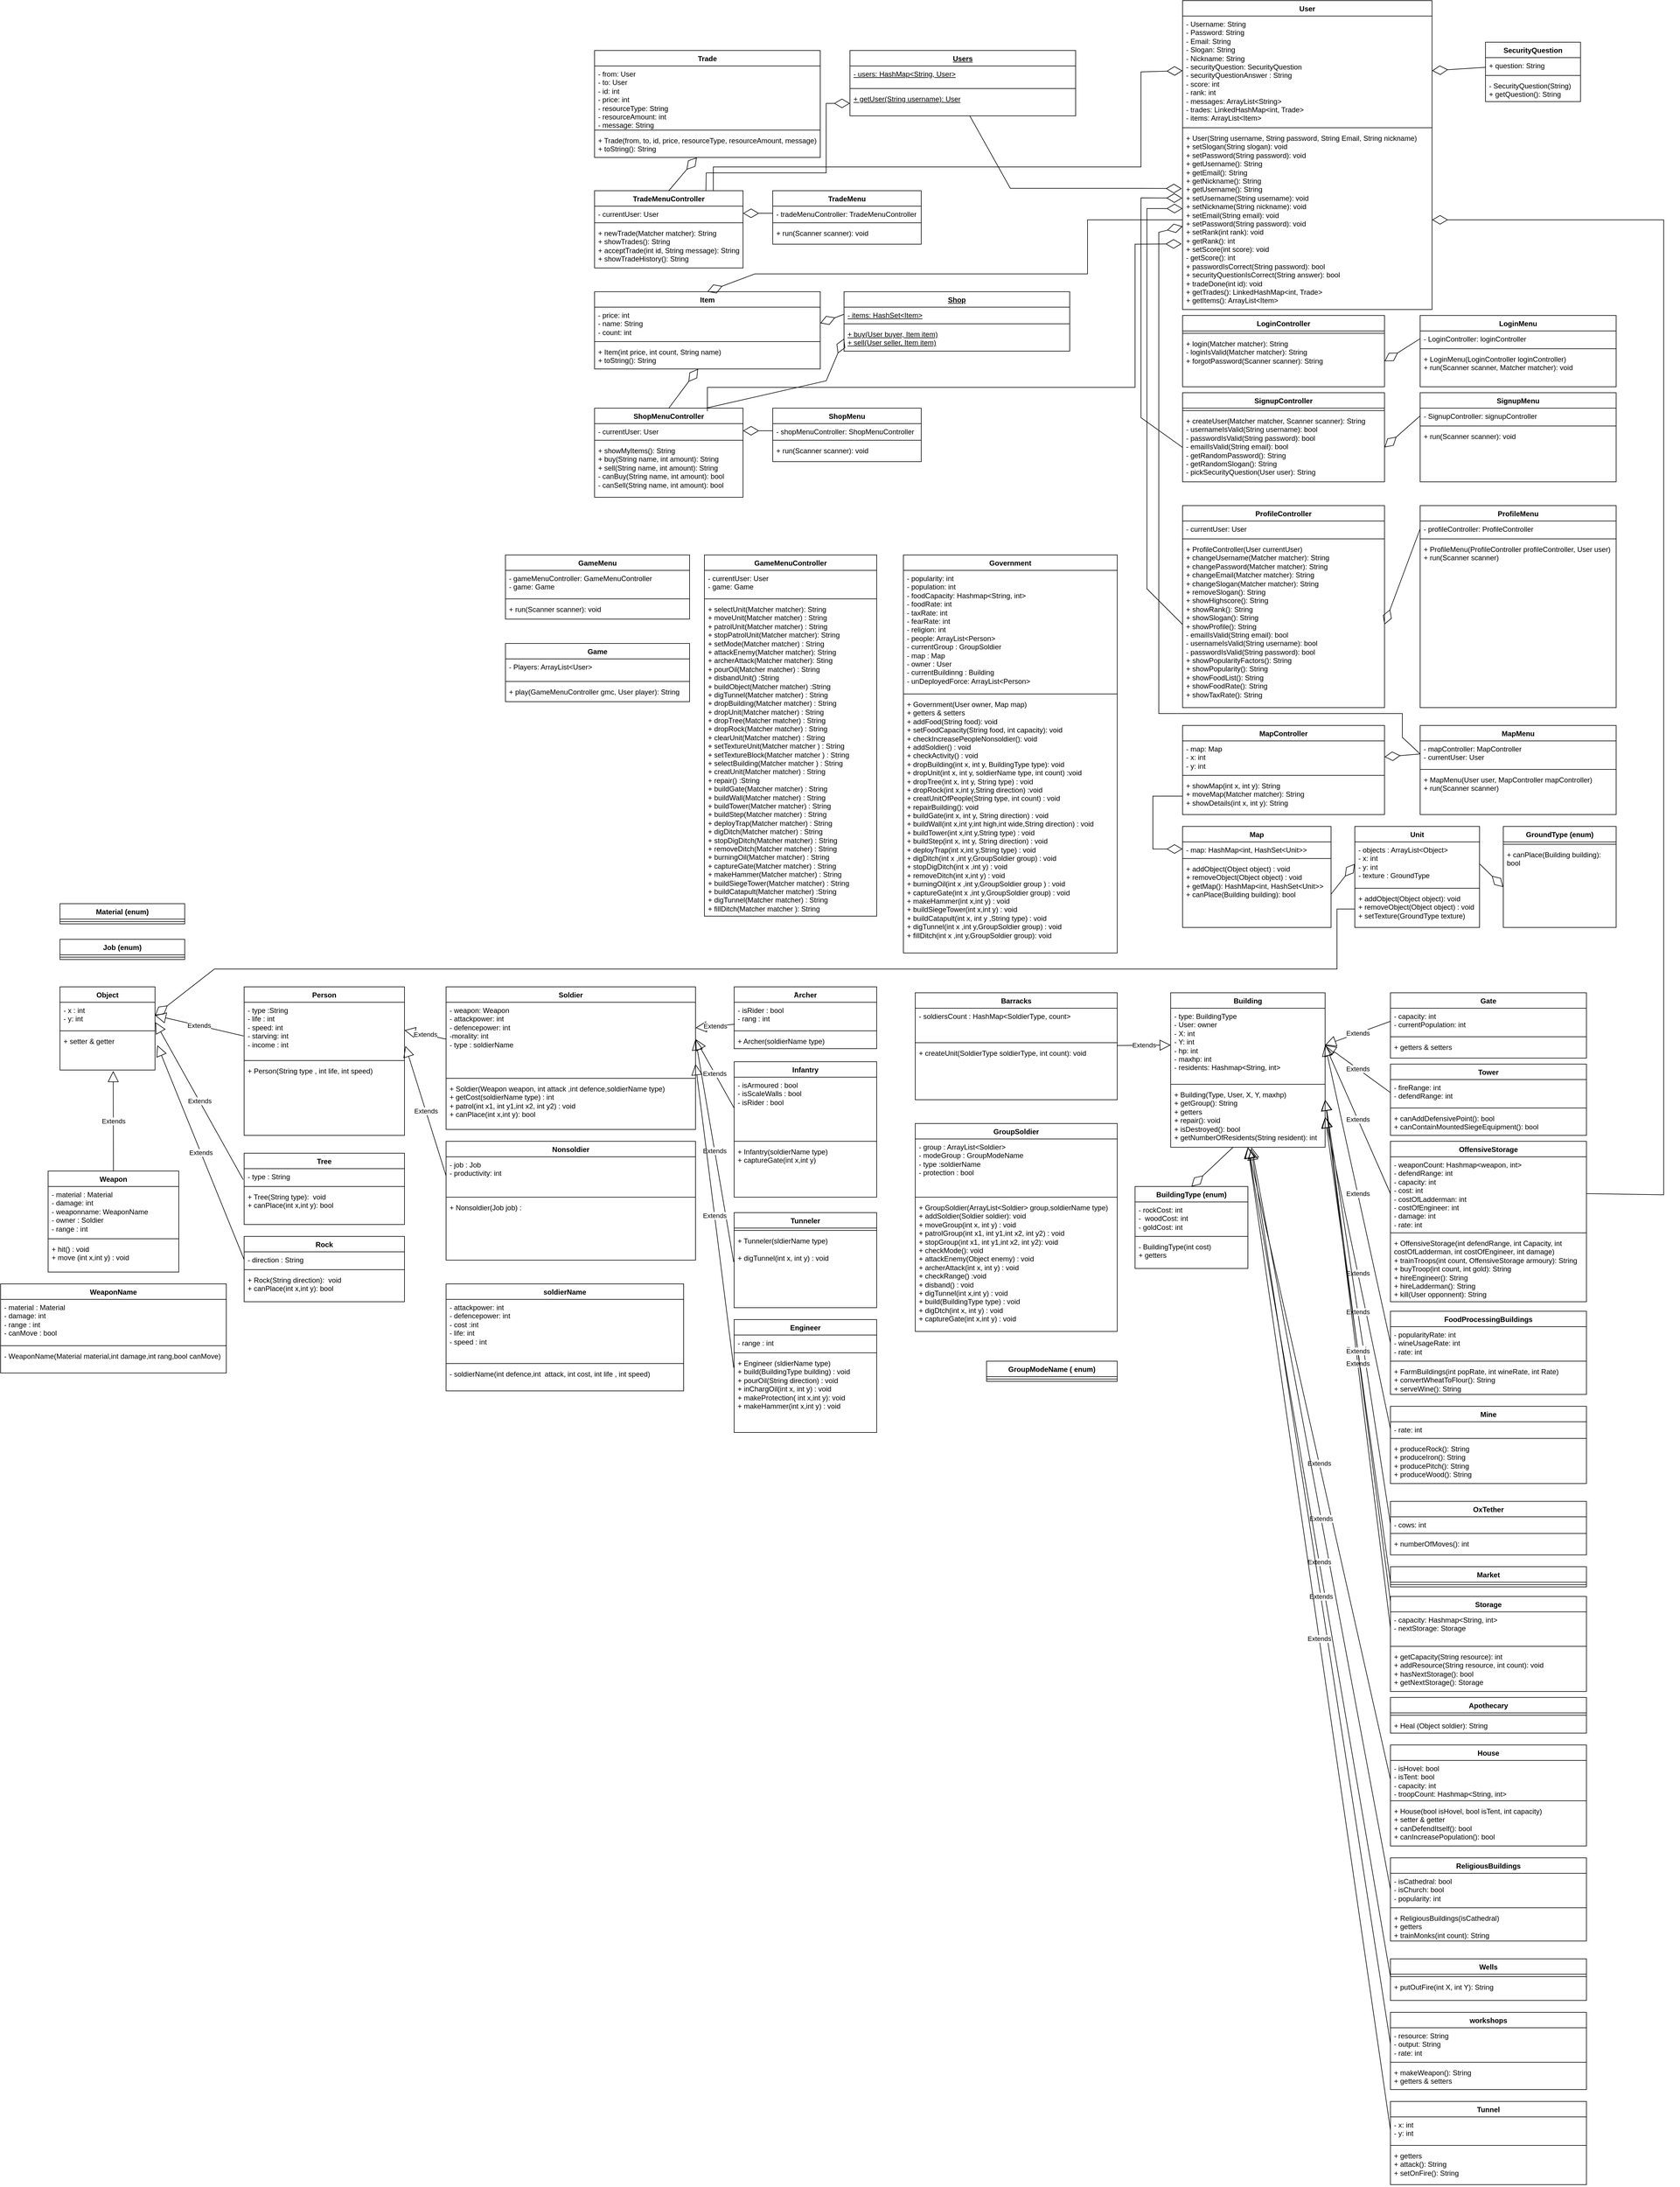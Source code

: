 <mxfile version="21.1.7" type="github">
  <diagram name="Page-1" id="c4acf3e9-155e-7222-9cf6-157b1a14988f">
    <mxGraphModel dx="3506" dy="2435" grid="1" gridSize="10" guides="1" tooltips="1" connect="1" arrows="1" fold="1" page="1" pageScale="1" pageWidth="850" pageHeight="2000" background="none" math="0" shadow="0">
      <root>
        <mxCell id="0" />
        <mxCell id="1" parent="0" />
        <mxCell id="QSP5BxizehYSm3C2jSbc-1" value="User" style="swimlane;fontStyle=1;align=center;verticalAlign=top;childLayout=stackLayout;horizontal=1;startSize=26;horizontalStack=0;resizeParent=1;resizeParentMax=0;resizeLast=0;collapsible=1;marginBottom=0;whiteSpace=wrap;html=1;" parent="1" vertex="1">
          <mxGeometry x="110" y="-40" width="420" height="520" as="geometry">
            <mxRectangle x="110" y="30" width="100" height="30" as="alternateBounds" />
          </mxGeometry>
        </mxCell>
        <mxCell id="QSP5BxizehYSm3C2jSbc-2" value="- Username: String&lt;br&gt;- Password: String&lt;br&gt;- Email: String&lt;br&gt;- Slogan: String&lt;br&gt;- Nickname: String&lt;br&gt;- securityQuestion: SecurityQuestion&lt;br&gt;- securityQuestionAnswer : String&lt;br&gt;- score: int&lt;br&gt;- rank: int&lt;br&gt;- messages: ArrayList&amp;lt;String&amp;gt;&lt;br&gt;- trades: LinkedHashMap&amp;lt;int, Trade&amp;gt;&lt;br&gt;- items: ArrayList&amp;lt;Item&amp;gt;" style="text;strokeColor=none;fillColor=none;align=left;verticalAlign=top;spacingLeft=4;spacingRight=4;overflow=hidden;rotatable=0;points=[[0,0.5],[1,0.5]];portConstraint=eastwest;whiteSpace=wrap;html=1;" parent="QSP5BxizehYSm3C2jSbc-1" vertex="1">
          <mxGeometry y="26" width="420" height="184" as="geometry" />
        </mxCell>
        <mxCell id="QSP5BxizehYSm3C2jSbc-3" value="" style="line;strokeWidth=1;fillColor=none;align=left;verticalAlign=middle;spacingTop=-1;spacingLeft=3;spacingRight=3;rotatable=0;labelPosition=right;points=[];portConstraint=eastwest;strokeColor=inherit;" parent="QSP5BxizehYSm3C2jSbc-1" vertex="1">
          <mxGeometry y="210" width="420" height="8" as="geometry" />
        </mxCell>
        <mxCell id="QSP5BxizehYSm3C2jSbc-4" value="+ User(String username, String password, String Email, String nickname)&lt;br&gt;+ setSlogan(String slogan): void&lt;br&gt;+ setPassword(String password): void&lt;br&gt;+ getUsername(): String&lt;br&gt;+ getEmail(): String&lt;br&gt;+ getNickname(): String&lt;br&gt;+ getUsername(): String&lt;br&gt;+ setUsername(String username): void&lt;br&gt;+ setNickname(String nickname): void&lt;br&gt;+ setEmail(String email): void&lt;br&gt;+ setPassword(String password): void&lt;br&gt;+ setRank(int rank): void&lt;br&gt;+ getRank(): int&lt;br&gt;+ setScore(int score): void&lt;br&gt;- getScore(): int&lt;br&gt;+ passwordIsCorrect(String password): bool&lt;br&gt;+ securityQuestionIsCorrect(String answer): bool&lt;br&gt;+ tradeDone(int id): void&lt;br&gt;+ getTrades(): LinkedHashMap&amp;lt;int, Trade&amp;gt;&lt;br&gt;+ getItems(): ArrayList&amp;lt;Item&amp;gt;" style="text;strokeColor=none;fillColor=none;align=left;verticalAlign=top;spacingLeft=4;spacingRight=4;overflow=hidden;rotatable=0;points=[[0,0.5],[1,0.5]];portConstraint=eastwest;whiteSpace=wrap;html=1;" parent="QSP5BxizehYSm3C2jSbc-1" vertex="1">
          <mxGeometry y="218" width="420" height="302" as="geometry" />
        </mxCell>
        <mxCell id="QSP5BxizehYSm3C2jSbc-5" value="SecurityQuestion" style="swimlane;fontStyle=1;align=center;verticalAlign=top;childLayout=stackLayout;horizontal=1;startSize=26;horizontalStack=0;resizeParent=1;resizeParentMax=0;resizeLast=0;collapsible=1;marginBottom=0;whiteSpace=wrap;html=1;" parent="1" vertex="1">
          <mxGeometry x="620" y="30" width="160" height="100" as="geometry" />
        </mxCell>
        <mxCell id="QSP5BxizehYSm3C2jSbc-6" value="+ question: String" style="text;strokeColor=none;fillColor=none;align=left;verticalAlign=top;spacingLeft=4;spacingRight=4;overflow=hidden;rotatable=0;points=[[0,0.5],[1,0.5]];portConstraint=eastwest;whiteSpace=wrap;html=1;" parent="QSP5BxizehYSm3C2jSbc-5" vertex="1">
          <mxGeometry y="26" width="160" height="26" as="geometry" />
        </mxCell>
        <mxCell id="QSP5BxizehYSm3C2jSbc-7" value="" style="line;strokeWidth=1;fillColor=none;align=left;verticalAlign=middle;spacingTop=-1;spacingLeft=3;spacingRight=3;rotatable=0;labelPosition=right;points=[];portConstraint=eastwest;strokeColor=inherit;" parent="QSP5BxizehYSm3C2jSbc-5" vertex="1">
          <mxGeometry y="52" width="160" height="8" as="geometry" />
        </mxCell>
        <mxCell id="QSP5BxizehYSm3C2jSbc-8" value="- SecurityQuestion(String)&lt;br&gt;+ getQuestion(): String" style="text;strokeColor=none;fillColor=none;align=left;verticalAlign=top;spacingLeft=4;spacingRight=4;overflow=hidden;rotatable=0;points=[[0,0.5],[1,0.5]];portConstraint=eastwest;whiteSpace=wrap;html=1;" parent="QSP5BxizehYSm3C2jSbc-5" vertex="1">
          <mxGeometry y="60" width="160" height="40" as="geometry" />
        </mxCell>
        <mxCell id="QSP5BxizehYSm3C2jSbc-9" value="" style="endArrow=diamondThin;endFill=0;endSize=24;html=1;rounded=0;exitX=0.004;exitY=0.626;exitDx=0;exitDy=0;exitPerimeter=0;entryX=1;entryY=0.5;entryDx=0;entryDy=0;" parent="1" source="QSP5BxizehYSm3C2jSbc-6" target="QSP5BxizehYSm3C2jSbc-2" edge="1">
          <mxGeometry width="160" relative="1" as="geometry">
            <mxPoint x="550" y="80" as="sourcePoint" />
            <mxPoint x="710" y="80" as="targetPoint" />
          </mxGeometry>
        </mxCell>
        <mxCell id="QSP5BxizehYSm3C2jSbc-10" value="LoginController" style="swimlane;fontStyle=1;align=center;verticalAlign=top;childLayout=stackLayout;horizontal=1;startSize=26;horizontalStack=0;resizeParent=1;resizeParentMax=0;resizeLast=0;collapsible=1;marginBottom=0;whiteSpace=wrap;html=1;" parent="1" vertex="1">
          <mxGeometry x="110" y="490" width="340" height="120" as="geometry" />
        </mxCell>
        <mxCell id="QSP5BxizehYSm3C2jSbc-12" value="" style="line;strokeWidth=1;fillColor=none;align=left;verticalAlign=middle;spacingTop=-1;spacingLeft=3;spacingRight=3;rotatable=0;labelPosition=right;points=[];portConstraint=eastwest;strokeColor=inherit;" parent="QSP5BxizehYSm3C2jSbc-10" vertex="1">
          <mxGeometry y="26" width="340" height="8" as="geometry" />
        </mxCell>
        <mxCell id="QSP5BxizehYSm3C2jSbc-13" value="+ login(Matcher matcher): String&lt;br&gt;- loginIsValid(Matcher matcher): String&lt;br&gt;+ forgotPassword(Scanner scanner): String&amp;nbsp;" style="text;strokeColor=none;fillColor=none;align=left;verticalAlign=top;spacingLeft=4;spacingRight=4;overflow=hidden;rotatable=0;points=[[0,0.5],[1,0.5]];portConstraint=eastwest;whiteSpace=wrap;html=1;" parent="QSP5BxizehYSm3C2jSbc-10" vertex="1">
          <mxGeometry y="34" width="340" height="86" as="geometry" />
        </mxCell>
        <mxCell id="QSP5BxizehYSm3C2jSbc-15" value="LoginMenu" style="swimlane;fontStyle=1;align=center;verticalAlign=top;childLayout=stackLayout;horizontal=1;startSize=26;horizontalStack=0;resizeParent=1;resizeParentMax=0;resizeLast=0;collapsible=1;marginBottom=0;whiteSpace=wrap;html=1;" parent="1" vertex="1">
          <mxGeometry x="510" y="490" width="330" height="120" as="geometry" />
        </mxCell>
        <mxCell id="QSP5BxizehYSm3C2jSbc-16" value="- LoginController: loginController" style="text;strokeColor=none;fillColor=none;align=left;verticalAlign=top;spacingLeft=4;spacingRight=4;overflow=hidden;rotatable=0;points=[[0,0.5],[1,0.5]];portConstraint=eastwest;whiteSpace=wrap;html=1;" parent="QSP5BxizehYSm3C2jSbc-15" vertex="1">
          <mxGeometry y="26" width="330" height="26" as="geometry" />
        </mxCell>
        <mxCell id="QSP5BxizehYSm3C2jSbc-17" value="" style="line;strokeWidth=1;fillColor=none;align=left;verticalAlign=middle;spacingTop=-1;spacingLeft=3;spacingRight=3;rotatable=0;labelPosition=right;points=[];portConstraint=eastwest;strokeColor=inherit;" parent="QSP5BxizehYSm3C2jSbc-15" vertex="1">
          <mxGeometry y="52" width="330" height="8" as="geometry" />
        </mxCell>
        <mxCell id="QSP5BxizehYSm3C2jSbc-18" value="+ LoginMenu(LoginController loginController)&lt;br&gt;+ run(Scanner scanner, Matcher matcher): void" style="text;strokeColor=none;fillColor=none;align=left;verticalAlign=top;spacingLeft=4;spacingRight=4;overflow=hidden;rotatable=0;points=[[0,0.5],[1,0.5]];portConstraint=eastwest;whiteSpace=wrap;html=1;" parent="QSP5BxizehYSm3C2jSbc-15" vertex="1">
          <mxGeometry y="60" width="330" height="60" as="geometry" />
        </mxCell>
        <mxCell id="QSP5BxizehYSm3C2jSbc-19" value="" style="endArrow=diamondThin;endFill=0;endSize=24;html=1;rounded=0;exitX=0;exitY=0.5;exitDx=0;exitDy=0;entryX=1;entryY=0.5;entryDx=0;entryDy=0;" parent="1" source="QSP5BxizehYSm3C2jSbc-16" target="QSP5BxizehYSm3C2jSbc-13" edge="1">
          <mxGeometry width="160" relative="1" as="geometry">
            <mxPoint x="420" y="529" as="sourcePoint" />
            <mxPoint x="420" y="580" as="targetPoint" />
          </mxGeometry>
        </mxCell>
        <mxCell id="QSP5BxizehYSm3C2jSbc-20" value="SignupController" style="swimlane;fontStyle=1;align=center;verticalAlign=top;childLayout=stackLayout;horizontal=1;startSize=26;horizontalStack=0;resizeParent=1;resizeParentMax=0;resizeLast=0;collapsible=1;marginBottom=0;whiteSpace=wrap;html=1;" parent="1" vertex="1">
          <mxGeometry x="110" y="620" width="340" height="150" as="geometry" />
        </mxCell>
        <mxCell id="QSP5BxizehYSm3C2jSbc-21" value="" style="line;strokeWidth=1;fillColor=none;align=left;verticalAlign=middle;spacingTop=-1;spacingLeft=3;spacingRight=3;rotatable=0;labelPosition=right;points=[];portConstraint=eastwest;strokeColor=inherit;" parent="QSP5BxizehYSm3C2jSbc-20" vertex="1">
          <mxGeometry y="26" width="340" height="8" as="geometry" />
        </mxCell>
        <mxCell id="QSP5BxizehYSm3C2jSbc-22" value="+ createUser(Matcher matcher, Scanner scanner): String&lt;br&gt;- usernameIsValid(String username): bool&lt;br&gt;- passwordIsValid(String password): bool&lt;br&gt;- emailIsValid(String email): bool&lt;br&gt;- getRandomPassword(): String&lt;br&gt;- getRandomSlogan(): String&lt;br&gt;- pickSecurityQuestion(User user): String&lt;br&gt;" style="text;strokeColor=none;fillColor=none;align=left;verticalAlign=top;spacingLeft=4;spacingRight=4;overflow=hidden;rotatable=0;points=[[0,0.5],[1,0.5]];portConstraint=eastwest;whiteSpace=wrap;html=1;" parent="QSP5BxizehYSm3C2jSbc-20" vertex="1">
          <mxGeometry y="34" width="340" height="116" as="geometry" />
        </mxCell>
        <mxCell id="QSP5BxizehYSm3C2jSbc-24" value="SignupMenu" style="swimlane;fontStyle=1;align=center;verticalAlign=top;childLayout=stackLayout;horizontal=1;startSize=26;horizontalStack=0;resizeParent=1;resizeParentMax=0;resizeLast=0;collapsible=1;marginBottom=0;whiteSpace=wrap;html=1;" parent="1" vertex="1">
          <mxGeometry x="510" y="620" width="330" height="150" as="geometry" />
        </mxCell>
        <mxCell id="QSP5BxizehYSm3C2jSbc-25" value="- SignupController: signupController" style="text;strokeColor=none;fillColor=none;align=left;verticalAlign=top;spacingLeft=4;spacingRight=4;overflow=hidden;rotatable=0;points=[[0,0.5],[1,0.5]];portConstraint=eastwest;whiteSpace=wrap;html=1;" parent="QSP5BxizehYSm3C2jSbc-24" vertex="1">
          <mxGeometry y="26" width="330" height="26" as="geometry" />
        </mxCell>
        <mxCell id="QSP5BxizehYSm3C2jSbc-26" value="" style="line;strokeWidth=1;fillColor=none;align=left;verticalAlign=middle;spacingTop=-1;spacingLeft=3;spacingRight=3;rotatable=0;labelPosition=right;points=[];portConstraint=eastwest;strokeColor=inherit;" parent="QSP5BxizehYSm3C2jSbc-24" vertex="1">
          <mxGeometry y="52" width="330" height="8" as="geometry" />
        </mxCell>
        <mxCell id="QSP5BxizehYSm3C2jSbc-27" value="+ run(Scanner scanner): void" style="text;strokeColor=none;fillColor=none;align=left;verticalAlign=top;spacingLeft=4;spacingRight=4;overflow=hidden;rotatable=0;points=[[0,0.5],[1,0.5]];portConstraint=eastwest;whiteSpace=wrap;html=1;" parent="QSP5BxizehYSm3C2jSbc-24" vertex="1">
          <mxGeometry y="60" width="330" height="90" as="geometry" />
        </mxCell>
        <mxCell id="QSP5BxizehYSm3C2jSbc-28" value="" style="endArrow=diamondThin;endFill=0;endSize=24;html=1;rounded=0;entryX=1;entryY=0.5;entryDx=0;entryDy=0;exitX=0;exitY=0.5;exitDx=0;exitDy=0;" parent="1" source="QSP5BxizehYSm3C2jSbc-25" edge="1" target="QSP5BxizehYSm3C2jSbc-22">
          <mxGeometry width="160" relative="1" as="geometry">
            <mxPoint x="480" y="750" as="sourcePoint" />
            <mxPoint x="500" y="660" as="targetPoint" />
          </mxGeometry>
        </mxCell>
        <mxCell id="QSP5BxizehYSm3C2jSbc-29" value="" style="endArrow=diamondThin;endFill=0;endSize=24;html=1;rounded=0;exitX=0;exitY=0.5;exitDx=0;exitDy=0;entryX=-0.001;entryY=0.379;entryDx=0;entryDy=0;entryPerimeter=0;" parent="1" source="QSP5BxizehYSm3C2jSbc-22" edge="1" target="QSP5BxizehYSm3C2jSbc-4">
          <mxGeometry width="160" relative="1" as="geometry">
            <mxPoint x="-50" y="300" as="sourcePoint" />
            <mxPoint x="110" y="300" as="targetPoint" />
            <Array as="points">
              <mxPoint x="40" y="662" />
              <mxPoint x="40" y="470" />
              <mxPoint x="40" y="292" />
            </Array>
          </mxGeometry>
        </mxCell>
        <mxCell id="QSP5BxizehYSm3C2jSbc-30" value="ProfileController" style="swimlane;fontStyle=1;align=center;verticalAlign=top;childLayout=stackLayout;horizontal=1;startSize=26;horizontalStack=0;resizeParent=1;resizeParentMax=0;resizeLast=0;collapsible=1;marginBottom=0;whiteSpace=wrap;html=1;" parent="1" vertex="1">
          <mxGeometry x="110" y="810" width="340" height="340" as="geometry" />
        </mxCell>
        <mxCell id="QSP5BxizehYSm3C2jSbc-31" value="- currentUser: User" style="text;strokeColor=none;fillColor=none;align=left;verticalAlign=top;spacingLeft=4;spacingRight=4;overflow=hidden;rotatable=0;points=[[0,0.5],[1,0.5]];portConstraint=eastwest;whiteSpace=wrap;html=1;" parent="QSP5BxizehYSm3C2jSbc-30" vertex="1">
          <mxGeometry y="26" width="340" height="26" as="geometry" />
        </mxCell>
        <mxCell id="QSP5BxizehYSm3C2jSbc-32" value="" style="line;strokeWidth=1;fillColor=none;align=left;verticalAlign=middle;spacingTop=-1;spacingLeft=3;spacingRight=3;rotatable=0;labelPosition=right;points=[];portConstraint=eastwest;strokeColor=inherit;" parent="QSP5BxizehYSm3C2jSbc-30" vertex="1">
          <mxGeometry y="52" width="340" height="8" as="geometry" />
        </mxCell>
        <mxCell id="QSP5BxizehYSm3C2jSbc-33" value="+ ProfileController(User currentUser)&lt;br&gt;+ changeUsername(Matcher matcher): String&lt;br&gt;+ changePassword(Matcher matcher): String&lt;br&gt;+ changeEmail(Matcher matcher): String&lt;br&gt;+ changeSlogan(Matcher matcher): String&lt;br&gt;+ removeSlogan(): String&lt;br&gt;+ showHighscore(): String&lt;br&gt;+ showRank(): String&lt;br&gt;+ showSlogan(): String&lt;br&gt;+ showProfile(): String&lt;br&gt;- emailIsValid(String email): bool&lt;br&gt;- usernameIsValid(String username): bool&lt;br&gt;- passwordIsValid(String password): bool&lt;br&gt;+ showPopularityFactors(): String&lt;br style=&quot;border-color: var(--border-color);&quot;&gt;+ showPopularity(): String&lt;br style=&quot;border-color: var(--border-color);&quot;&gt;+ showFoodList(): String&lt;br style=&quot;border-color: var(--border-color);&quot;&gt;+ showFoodRate(): String&lt;br style=&quot;border-color: var(--border-color);&quot;&gt;+ showTaxRate(): String" style="text;strokeColor=none;fillColor=none;align=left;verticalAlign=top;spacingLeft=4;spacingRight=4;overflow=hidden;rotatable=0;points=[[0,0.5],[1,0.5]];portConstraint=eastwest;whiteSpace=wrap;html=1;" parent="QSP5BxizehYSm3C2jSbc-30" vertex="1">
          <mxGeometry y="60" width="340" height="280" as="geometry" />
        </mxCell>
        <mxCell id="QSP5BxizehYSm3C2jSbc-34" value="ProfileMenu" style="swimlane;fontStyle=1;align=center;verticalAlign=top;childLayout=stackLayout;horizontal=1;startSize=26;horizontalStack=0;resizeParent=1;resizeParentMax=0;resizeLast=0;collapsible=1;marginBottom=0;whiteSpace=wrap;html=1;" parent="1" vertex="1">
          <mxGeometry x="510" y="810" width="330" height="340" as="geometry" />
        </mxCell>
        <mxCell id="QSP5BxizehYSm3C2jSbc-35" value="- profileController: ProfileController" style="text;strokeColor=none;fillColor=none;align=left;verticalAlign=top;spacingLeft=4;spacingRight=4;overflow=hidden;rotatable=0;points=[[0,0.5],[1,0.5]];portConstraint=eastwest;whiteSpace=wrap;html=1;" parent="QSP5BxizehYSm3C2jSbc-34" vertex="1">
          <mxGeometry y="26" width="330" height="26" as="geometry" />
        </mxCell>
        <mxCell id="QSP5BxizehYSm3C2jSbc-36" value="" style="line;strokeWidth=1;fillColor=none;align=left;verticalAlign=middle;spacingTop=-1;spacingLeft=3;spacingRight=3;rotatable=0;labelPosition=right;points=[];portConstraint=eastwest;strokeColor=inherit;" parent="QSP5BxizehYSm3C2jSbc-34" vertex="1">
          <mxGeometry y="52" width="330" height="8" as="geometry" />
        </mxCell>
        <mxCell id="QSP5BxizehYSm3C2jSbc-37" value="+ ProfileMenu(ProfileController profileController, User user)&lt;br&gt;+ run(Scanner scanner)" style="text;strokeColor=none;fillColor=none;align=left;verticalAlign=top;spacingLeft=4;spacingRight=4;overflow=hidden;rotatable=0;points=[[0,0.5],[1,0.5]];portConstraint=eastwest;whiteSpace=wrap;html=1;" parent="QSP5BxizehYSm3C2jSbc-34" vertex="1">
          <mxGeometry y="60" width="330" height="280" as="geometry" />
        </mxCell>
        <mxCell id="gmJ3rV3wUZDdjDfrYmgu-1" value="Map" style="swimlane;fontStyle=1;align=center;verticalAlign=top;childLayout=stackLayout;horizontal=1;startSize=26;horizontalStack=0;resizeParent=1;resizeParentMax=0;resizeLast=0;collapsible=1;marginBottom=0;whiteSpace=wrap;html=1;" parent="1" vertex="1">
          <mxGeometry x="110" y="1350" width="250" height="170" as="geometry" />
        </mxCell>
        <mxCell id="gmJ3rV3wUZDdjDfrYmgu-2" value="- map: HashMap&amp;lt;int, HashSet&amp;lt;Unit&amp;gt;&amp;gt;&amp;nbsp;&lt;br&gt;&amp;nbsp;" style="text;strokeColor=none;fillColor=none;align=left;verticalAlign=top;spacingLeft=4;spacingRight=4;overflow=hidden;rotatable=0;points=[[0,0.5],[1,0.5]];portConstraint=eastwest;whiteSpace=wrap;html=1;" parent="gmJ3rV3wUZDdjDfrYmgu-1" vertex="1">
          <mxGeometry y="26" width="250" height="24" as="geometry" />
        </mxCell>
        <mxCell id="gmJ3rV3wUZDdjDfrYmgu-3" value="" style="line;strokeWidth=1;fillColor=none;align=left;verticalAlign=middle;spacingTop=-1;spacingLeft=3;spacingRight=3;rotatable=0;labelPosition=right;points=[];portConstraint=eastwest;strokeColor=inherit;" parent="gmJ3rV3wUZDdjDfrYmgu-1" vertex="1">
          <mxGeometry y="50" width="250" height="8" as="geometry" />
        </mxCell>
        <mxCell id="gmJ3rV3wUZDdjDfrYmgu-4" value="+ addObject(Object object) : void&lt;br&gt;+ removeObject(Object object) : void&lt;br&gt;+ getMap(): HashMap&amp;lt;int, HashSet&amp;lt;Unit&amp;gt;&amp;gt;&lt;br&gt;+ canPlace(Building building): bool&lt;br&gt;&amp;nbsp;" style="text;strokeColor=none;fillColor=none;align=left;verticalAlign=top;spacingLeft=4;spacingRight=4;overflow=hidden;rotatable=0;points=[[0,0.5],[1,0.5]];portConstraint=eastwest;whiteSpace=wrap;html=1;" parent="gmJ3rV3wUZDdjDfrYmgu-1" vertex="1">
          <mxGeometry y="58" width="250" height="112" as="geometry" />
        </mxCell>
        <mxCell id="gmJ3rV3wUZDdjDfrYmgu-9" value="MapController" style="swimlane;fontStyle=1;align=center;verticalAlign=top;childLayout=stackLayout;horizontal=1;startSize=26;horizontalStack=0;resizeParent=1;resizeParentMax=0;resizeLast=0;collapsible=1;marginBottom=0;whiteSpace=wrap;html=1;" parent="1" vertex="1">
          <mxGeometry x="110" y="1180" width="340" height="150" as="geometry" />
        </mxCell>
        <mxCell id="gmJ3rV3wUZDdjDfrYmgu-10" value="- map: Map&lt;br&gt;- x: int&lt;br&gt;- y: int&amp;nbsp;&lt;br&gt;&amp;nbsp;" style="text;strokeColor=none;fillColor=none;align=left;verticalAlign=top;spacingLeft=4;spacingRight=4;overflow=hidden;rotatable=0;points=[[0,0.5],[1,0.5]];portConstraint=eastwest;whiteSpace=wrap;html=1;" parent="gmJ3rV3wUZDdjDfrYmgu-9" vertex="1">
          <mxGeometry y="26" width="340" height="54" as="geometry" />
        </mxCell>
        <mxCell id="gmJ3rV3wUZDdjDfrYmgu-11" value="" style="line;strokeWidth=1;fillColor=none;align=left;verticalAlign=middle;spacingTop=-1;spacingLeft=3;spacingRight=3;rotatable=0;labelPosition=right;points=[];portConstraint=eastwest;strokeColor=inherit;" parent="gmJ3rV3wUZDdjDfrYmgu-9" vertex="1">
          <mxGeometry y="80" width="340" height="8" as="geometry" />
        </mxCell>
        <mxCell id="gmJ3rV3wUZDdjDfrYmgu-12" value="+ showMap(int x, int y): String&lt;br&gt;+ moveMap(Matcher matcher): String&lt;br&gt;+ showDetails(int x, int y): String&lt;br&gt;" style="text;strokeColor=none;fillColor=none;align=left;verticalAlign=top;spacingLeft=4;spacingRight=4;overflow=hidden;rotatable=0;points=[[0,0.5],[1,0.5]];portConstraint=eastwest;whiteSpace=wrap;html=1;" parent="gmJ3rV3wUZDdjDfrYmgu-9" vertex="1">
          <mxGeometry y="88" width="340" height="62" as="geometry" />
        </mxCell>
        <mxCell id="gmJ3rV3wUZDdjDfrYmgu-13" value="MapMenu" style="swimlane;fontStyle=1;align=center;verticalAlign=top;childLayout=stackLayout;horizontal=1;startSize=26;horizontalStack=0;resizeParent=1;resizeParentMax=0;resizeLast=0;collapsible=1;marginBottom=0;whiteSpace=wrap;html=1;" parent="1" vertex="1">
          <mxGeometry x="510" y="1180" width="330" height="150" as="geometry" />
        </mxCell>
        <mxCell id="gmJ3rV3wUZDdjDfrYmgu-14" value="- mapController: MapController&lt;br&gt;- currentUser: User" style="text;strokeColor=none;fillColor=none;align=left;verticalAlign=top;spacingLeft=4;spacingRight=4;overflow=hidden;rotatable=0;points=[[0,0.5],[1,0.5]];portConstraint=eastwest;whiteSpace=wrap;html=1;" parent="gmJ3rV3wUZDdjDfrYmgu-13" vertex="1">
          <mxGeometry y="26" width="330" height="44" as="geometry" />
        </mxCell>
        <mxCell id="gmJ3rV3wUZDdjDfrYmgu-15" value="" style="line;strokeWidth=1;fillColor=none;align=left;verticalAlign=middle;spacingTop=-1;spacingLeft=3;spacingRight=3;rotatable=0;labelPosition=right;points=[];portConstraint=eastwest;strokeColor=inherit;" parent="gmJ3rV3wUZDdjDfrYmgu-13" vertex="1">
          <mxGeometry y="70" width="330" height="8" as="geometry" />
        </mxCell>
        <mxCell id="gmJ3rV3wUZDdjDfrYmgu-16" value="+ MapMenu(User user, MapController mapController)&lt;br&gt;+ run(Scanner scanner)" style="text;strokeColor=none;fillColor=none;align=left;verticalAlign=top;spacingLeft=4;spacingRight=4;overflow=hidden;rotatable=0;points=[[0,0.5],[1,0.5]];portConstraint=eastwest;whiteSpace=wrap;html=1;" parent="gmJ3rV3wUZDdjDfrYmgu-13" vertex="1">
          <mxGeometry y="78" width="330" height="72" as="geometry" />
        </mxCell>
        <mxCell id="gmJ3rV3wUZDdjDfrYmgu-21" value="GroundType (enum)" style="swimlane;fontStyle=1;align=center;verticalAlign=top;childLayout=stackLayout;horizontal=1;startSize=26;horizontalStack=0;resizeParent=1;resizeParentMax=0;resizeLast=0;collapsible=1;marginBottom=0;whiteSpace=wrap;html=1;" parent="1" vertex="1">
          <mxGeometry x="650" y="1350" width="190" height="170" as="geometry" />
        </mxCell>
        <mxCell id="gmJ3rV3wUZDdjDfrYmgu-23" value="" style="line;strokeWidth=1;fillColor=none;align=left;verticalAlign=middle;spacingTop=-1;spacingLeft=3;spacingRight=3;rotatable=0;labelPosition=right;points=[];portConstraint=eastwest;strokeColor=inherit;" parent="gmJ3rV3wUZDdjDfrYmgu-21" vertex="1">
          <mxGeometry y="26" width="190" height="8" as="geometry" />
        </mxCell>
        <mxCell id="gmJ3rV3wUZDdjDfrYmgu-24" value="+ canPlace(Building building): bool" style="text;strokeColor=none;fillColor=none;align=left;verticalAlign=top;spacingLeft=4;spacingRight=4;overflow=hidden;rotatable=0;points=[[0,0.5],[1,0.5]];portConstraint=eastwest;whiteSpace=wrap;html=1;" parent="gmJ3rV3wUZDdjDfrYmgu-21" vertex="1">
          <mxGeometry y="34" width="190" height="136" as="geometry" />
        </mxCell>
        <mxCell id="gmJ3rV3wUZDdjDfrYmgu-25" value="Building" style="swimlane;fontStyle=1;align=center;verticalAlign=top;childLayout=stackLayout;horizontal=1;startSize=26;horizontalStack=0;resizeParent=1;resizeParentMax=0;resizeLast=0;collapsible=1;marginBottom=0;whiteSpace=wrap;html=1;" parent="1" vertex="1">
          <mxGeometry x="90" y="1630" width="260" height="260" as="geometry" />
        </mxCell>
        <mxCell id="gmJ3rV3wUZDdjDfrYmgu-26" value="- type: BuildingType&lt;br&gt;- User: owner&lt;br&gt;- X: int&lt;br&gt;- Y: int&lt;br&gt;- hp: int&lt;br&gt;- maxhp: int&lt;br&gt;- residents: Hashmap&amp;lt;String, int&amp;gt;" style="text;strokeColor=none;fillColor=none;align=left;verticalAlign=top;spacingLeft=4;spacingRight=4;overflow=hidden;rotatable=0;points=[[0,0.5],[1,0.5]];portConstraint=eastwest;whiteSpace=wrap;html=1;" parent="gmJ3rV3wUZDdjDfrYmgu-25" vertex="1">
          <mxGeometry y="26" width="260" height="124" as="geometry" />
        </mxCell>
        <mxCell id="gmJ3rV3wUZDdjDfrYmgu-27" value="" style="line;strokeWidth=1;fillColor=none;align=left;verticalAlign=middle;spacingTop=-1;spacingLeft=3;spacingRight=3;rotatable=0;labelPosition=right;points=[];portConstraint=eastwest;strokeColor=inherit;" parent="gmJ3rV3wUZDdjDfrYmgu-25" vertex="1">
          <mxGeometry y="150" width="260" height="8" as="geometry" />
        </mxCell>
        <mxCell id="gmJ3rV3wUZDdjDfrYmgu-28" value="+ Building(Type, User, X, Y, maxhp)&lt;br&gt;+ getGroup(): String&lt;br&gt;+ getters&lt;br&gt;+ repair(): void&lt;br&gt;+ isDestroyed(): bool&lt;br&gt;+ getNumberOfResidents(String resident): int" style="text;strokeColor=none;fillColor=none;align=left;verticalAlign=top;spacingLeft=4;spacingRight=4;overflow=hidden;rotatable=0;points=[[0,0.5],[1,0.5]];portConstraint=eastwest;whiteSpace=wrap;html=1;" parent="gmJ3rV3wUZDdjDfrYmgu-25" vertex="1">
          <mxGeometry y="158" width="260" height="102" as="geometry" />
        </mxCell>
        <mxCell id="ClD1jiwEqrb2ey9nbeyF-1" value="FoodProcessingBuildings" style="swimlane;fontStyle=1;align=center;verticalAlign=top;childLayout=stackLayout;horizontal=1;startSize=26;horizontalStack=0;resizeParent=1;resizeParentMax=0;resizeLast=0;collapsible=1;marginBottom=0;whiteSpace=wrap;html=1;" parent="1" vertex="1">
          <mxGeometry x="460" y="2166" width="330" height="140" as="geometry" />
        </mxCell>
        <mxCell id="ClD1jiwEqrb2ey9nbeyF-2" value="- popularityRate: int&lt;br&gt;- wineUsageRate: int&lt;br&gt;- rate: int" style="text;strokeColor=none;fillColor=none;align=left;verticalAlign=top;spacingLeft=4;spacingRight=4;overflow=hidden;rotatable=0;points=[[0,0.5],[1,0.5]];portConstraint=eastwest;whiteSpace=wrap;html=1;" parent="ClD1jiwEqrb2ey9nbeyF-1" vertex="1">
          <mxGeometry y="26" width="330" height="54" as="geometry" />
        </mxCell>
        <mxCell id="ClD1jiwEqrb2ey9nbeyF-3" value="" style="line;strokeWidth=1;fillColor=none;align=left;verticalAlign=middle;spacingTop=-1;spacingLeft=3;spacingRight=3;rotatable=0;labelPosition=right;points=[];portConstraint=eastwest;strokeColor=inherit;" parent="ClD1jiwEqrb2ey9nbeyF-1" vertex="1">
          <mxGeometry y="80" width="330" height="8" as="geometry" />
        </mxCell>
        <mxCell id="ClD1jiwEqrb2ey9nbeyF-4" value="+ FarmBuildings(int popRate, int wineRate, int Rate)&lt;br&gt;+ convertWheatToFlour(): String&lt;br&gt;+ serveWine(): String" style="text;strokeColor=none;fillColor=none;align=left;verticalAlign=top;spacingLeft=4;spacingRight=4;overflow=hidden;rotatable=0;points=[[0,0.5],[1,0.5]];portConstraint=eastwest;whiteSpace=wrap;html=1;" parent="ClD1jiwEqrb2ey9nbeyF-1" vertex="1">
          <mxGeometry y="88" width="330" height="52" as="geometry" />
        </mxCell>
        <mxCell id="ClD1jiwEqrb2ey9nbeyF-6" value="Mine" style="swimlane;fontStyle=1;align=center;verticalAlign=top;childLayout=stackLayout;horizontal=1;startSize=26;horizontalStack=0;resizeParent=1;resizeParentMax=0;resizeLast=0;collapsible=1;marginBottom=0;whiteSpace=wrap;html=1;" parent="1" vertex="1">
          <mxGeometry x="460" y="2326" width="330" height="130" as="geometry" />
        </mxCell>
        <mxCell id="ClD1jiwEqrb2ey9nbeyF-7" value="- rate: int" style="text;strokeColor=none;fillColor=none;align=left;verticalAlign=top;spacingLeft=4;spacingRight=4;overflow=hidden;rotatable=0;points=[[0,0.5],[1,0.5]];portConstraint=eastwest;whiteSpace=wrap;html=1;" parent="ClD1jiwEqrb2ey9nbeyF-6" vertex="1">
          <mxGeometry y="26" width="330" height="24" as="geometry" />
        </mxCell>
        <mxCell id="ClD1jiwEqrb2ey9nbeyF-8" value="" style="line;strokeWidth=1;fillColor=none;align=left;verticalAlign=middle;spacingTop=-1;spacingLeft=3;spacingRight=3;rotatable=0;labelPosition=right;points=[];portConstraint=eastwest;strokeColor=inherit;" parent="ClD1jiwEqrb2ey9nbeyF-6" vertex="1">
          <mxGeometry y="50" width="330" height="8" as="geometry" />
        </mxCell>
        <mxCell id="ClD1jiwEqrb2ey9nbeyF-9" value="+ produceRock(): String&lt;br&gt;+ produceIron(): String&lt;br&gt;+ producePitch(): String&lt;br&gt;+ produceWood(): String" style="text;strokeColor=none;fillColor=none;align=left;verticalAlign=top;spacingLeft=4;spacingRight=4;overflow=hidden;rotatable=0;points=[[0,0.5],[1,0.5]];portConstraint=eastwest;whiteSpace=wrap;html=1;" parent="ClD1jiwEqrb2ey9nbeyF-6" vertex="1">
          <mxGeometry y="58" width="330" height="72" as="geometry" />
        </mxCell>
        <mxCell id="ClD1jiwEqrb2ey9nbeyF-10" value="Extends" style="endArrow=block;endSize=16;endFill=0;html=1;rounded=0;entryX=1;entryY=0.5;entryDx=0;entryDy=0;exitX=0;exitY=0.5;exitDx=0;exitDy=0;" parent="1" source="ClD1jiwEqrb2ey9nbeyF-2" target="gmJ3rV3wUZDdjDfrYmgu-26" edge="1">
          <mxGeometry width="160" relative="1" as="geometry">
            <mxPoint x="450" y="2084" as="sourcePoint" />
            <mxPoint x="350" y="1540" as="targetPoint" />
          </mxGeometry>
        </mxCell>
        <mxCell id="ClD1jiwEqrb2ey9nbeyF-11" value="Storage" style="swimlane;fontStyle=1;align=center;verticalAlign=top;childLayout=stackLayout;horizontal=1;startSize=26;horizontalStack=0;resizeParent=1;resizeParentMax=0;resizeLast=0;collapsible=1;marginBottom=0;whiteSpace=wrap;html=1;" parent="1" vertex="1">
          <mxGeometry x="460" y="2646" width="330" height="160" as="geometry" />
        </mxCell>
        <mxCell id="ClD1jiwEqrb2ey9nbeyF-12" value="- capacity: Hashmap&amp;lt;String, int&amp;gt;&lt;br&gt;- nextStorage: Storage" style="text;strokeColor=none;fillColor=none;align=left;verticalAlign=top;spacingLeft=4;spacingRight=4;overflow=hidden;rotatable=0;points=[[0,0.5],[1,0.5]];portConstraint=eastwest;whiteSpace=wrap;html=1;" parent="ClD1jiwEqrb2ey9nbeyF-11" vertex="1">
          <mxGeometry y="26" width="330" height="54" as="geometry" />
        </mxCell>
        <mxCell id="ClD1jiwEqrb2ey9nbeyF-13" value="" style="line;strokeWidth=1;fillColor=none;align=left;verticalAlign=middle;spacingTop=-1;spacingLeft=3;spacingRight=3;rotatable=0;labelPosition=right;points=[];portConstraint=eastwest;strokeColor=inherit;" parent="ClD1jiwEqrb2ey9nbeyF-11" vertex="1">
          <mxGeometry y="80" width="330" height="8" as="geometry" />
        </mxCell>
        <mxCell id="ClD1jiwEqrb2ey9nbeyF-14" value="+ getCapacity(String resource): int&lt;br&gt;+ addResource(String resource, int count): void&lt;br&gt;+ hasNextStorage(): bool&lt;br&gt;+ getNextStorage(): Storage" style="text;strokeColor=none;fillColor=none;align=left;verticalAlign=top;spacingLeft=4;spacingRight=4;overflow=hidden;rotatable=0;points=[[0,0.5],[1,0.5]];portConstraint=eastwest;whiteSpace=wrap;html=1;" parent="ClD1jiwEqrb2ey9nbeyF-11" vertex="1">
          <mxGeometry y="88" width="330" height="72" as="geometry" />
        </mxCell>
        <mxCell id="ClD1jiwEqrb2ey9nbeyF-15" value="Extends" style="endArrow=block;endSize=16;endFill=0;html=1;rounded=0;exitX=0;exitY=0.5;exitDx=0;exitDy=0;entryX=1;entryY=0.5;entryDx=0;entryDy=0;" parent="1" source="ClD1jiwEqrb2ey9nbeyF-7" target="gmJ3rV3wUZDdjDfrYmgu-28" edge="1">
          <mxGeometry width="160" relative="1" as="geometry">
            <mxPoint x="450" y="2304" as="sourcePoint" />
            <mxPoint x="320" y="1890" as="targetPoint" />
          </mxGeometry>
        </mxCell>
        <mxCell id="ClD1jiwEqrb2ey9nbeyF-16" value="House" style="swimlane;fontStyle=1;align=center;verticalAlign=top;childLayout=stackLayout;horizontal=1;startSize=26;horizontalStack=0;resizeParent=1;resizeParentMax=0;resizeLast=0;collapsible=1;marginBottom=0;whiteSpace=wrap;html=1;" parent="1" vertex="1">
          <mxGeometry x="460" y="2896" width="330" height="170" as="geometry" />
        </mxCell>
        <mxCell id="ClD1jiwEqrb2ey9nbeyF-17" value="- isHovel: bool&lt;br&gt;- isTent: bool&lt;br&gt;- capacity: int&lt;br&gt;- troopCount: Hashmap&amp;lt;String, int&amp;gt;" style="text;strokeColor=none;fillColor=none;align=left;verticalAlign=top;spacingLeft=4;spacingRight=4;overflow=hidden;rotatable=0;points=[[0,0.5],[1,0.5]];portConstraint=eastwest;whiteSpace=wrap;html=1;" parent="ClD1jiwEqrb2ey9nbeyF-16" vertex="1">
          <mxGeometry y="26" width="330" height="64" as="geometry" />
        </mxCell>
        <mxCell id="ClD1jiwEqrb2ey9nbeyF-18" value="" style="line;strokeWidth=1;fillColor=none;align=left;verticalAlign=middle;spacingTop=-1;spacingLeft=3;spacingRight=3;rotatable=0;labelPosition=right;points=[];portConstraint=eastwest;strokeColor=inherit;" parent="ClD1jiwEqrb2ey9nbeyF-16" vertex="1">
          <mxGeometry y="90" width="330" height="8" as="geometry" />
        </mxCell>
        <mxCell id="ClD1jiwEqrb2ey9nbeyF-19" value="+ House(bool isHovel, bool isTent, int capacity)&lt;br&gt;+ setter &amp;amp; getter&lt;br&gt;+ canDefendItself(): bool&lt;br&gt;+ canIncreasePopulation(): bool" style="text;strokeColor=none;fillColor=none;align=left;verticalAlign=top;spacingLeft=4;spacingRight=4;overflow=hidden;rotatable=0;points=[[0,0.5],[1,0.5]];portConstraint=eastwest;whiteSpace=wrap;html=1;" parent="ClD1jiwEqrb2ey9nbeyF-16" vertex="1">
          <mxGeometry y="98" width="330" height="72" as="geometry" />
        </mxCell>
        <mxCell id="ClD1jiwEqrb2ey9nbeyF-20" value="Extends" style="endArrow=block;endSize=16;endFill=0;html=1;rounded=0;exitX=0;exitY=0.5;exitDx=0;exitDy=0;" parent="1" source="ClD1jiwEqrb2ey9nbeyF-57" edge="1">
          <mxGeometry width="160" relative="1" as="geometry">
            <mxPoint x="450" y="2534" as="sourcePoint" />
            <mxPoint x="350" y="1810" as="targetPoint" />
          </mxGeometry>
        </mxCell>
        <mxCell id="ClD1jiwEqrb2ey9nbeyF-21" value="ReligiousBuildings" style="swimlane;fontStyle=1;align=center;verticalAlign=top;childLayout=stackLayout;horizontal=1;startSize=26;horizontalStack=0;resizeParent=1;resizeParentMax=0;resizeLast=0;collapsible=1;marginBottom=0;whiteSpace=wrap;html=1;" parent="1" vertex="1">
          <mxGeometry x="460" y="3086" width="330" height="140" as="geometry" />
        </mxCell>
        <mxCell id="ClD1jiwEqrb2ey9nbeyF-22" value="- isCathedral: bool&lt;br&gt;- isChurch: bool&lt;br&gt;- popularity: int" style="text;strokeColor=none;fillColor=none;align=left;verticalAlign=top;spacingLeft=4;spacingRight=4;overflow=hidden;rotatable=0;points=[[0,0.5],[1,0.5]];portConstraint=eastwest;whiteSpace=wrap;html=1;" parent="ClD1jiwEqrb2ey9nbeyF-21" vertex="1">
          <mxGeometry y="26" width="330" height="54" as="geometry" />
        </mxCell>
        <mxCell id="ClD1jiwEqrb2ey9nbeyF-23" value="" style="line;strokeWidth=1;fillColor=none;align=left;verticalAlign=middle;spacingTop=-1;spacingLeft=3;spacingRight=3;rotatable=0;labelPosition=right;points=[];portConstraint=eastwest;strokeColor=inherit;" parent="ClD1jiwEqrb2ey9nbeyF-21" vertex="1">
          <mxGeometry y="80" width="330" height="8" as="geometry" />
        </mxCell>
        <mxCell id="ClD1jiwEqrb2ey9nbeyF-24" value="+ ReligiousBuildings(isCathedral)&lt;br&gt;+ getters&lt;br&gt;+ trainMonks(int count): String" style="text;strokeColor=none;fillColor=none;align=left;verticalAlign=top;spacingLeft=4;spacingRight=4;overflow=hidden;rotatable=0;points=[[0,0.5],[1,0.5]];portConstraint=eastwest;whiteSpace=wrap;html=1;" parent="ClD1jiwEqrb2ey9nbeyF-21" vertex="1">
          <mxGeometry y="88" width="330" height="52" as="geometry" />
        </mxCell>
        <mxCell id="ClD1jiwEqrb2ey9nbeyF-25" value="Extends" style="endArrow=block;endSize=16;endFill=0;html=1;rounded=0;entryX=1;entryY=0.5;entryDx=0;entryDy=0;exitX=0;exitY=0.75;exitDx=0;exitDy=0;" parent="1" source="ClD1jiwEqrb2ey9nbeyF-60" target="gmJ3rV3wUZDdjDfrYmgu-28" edge="1">
          <mxGeometry width="160" relative="1" as="geometry">
            <mxPoint x="450" y="2774" as="sourcePoint" />
            <mxPoint x="290" y="1540" as="targetPoint" />
          </mxGeometry>
        </mxCell>
        <mxCell id="ClD1jiwEqrb2ey9nbeyF-26" value="Wells" style="swimlane;fontStyle=1;align=center;verticalAlign=top;childLayout=stackLayout;horizontal=1;startSize=26;horizontalStack=0;resizeParent=1;resizeParentMax=0;resizeLast=0;collapsible=1;marginBottom=0;whiteSpace=wrap;html=1;" parent="1" vertex="1">
          <mxGeometry x="460" y="3256" width="330" height="70" as="geometry" />
        </mxCell>
        <mxCell id="ClD1jiwEqrb2ey9nbeyF-28" value="" style="line;strokeWidth=1;fillColor=none;align=left;verticalAlign=middle;spacingTop=-1;spacingLeft=3;spacingRight=3;rotatable=0;labelPosition=right;points=[];portConstraint=eastwest;strokeColor=inherit;" parent="ClD1jiwEqrb2ey9nbeyF-26" vertex="1">
          <mxGeometry y="26" width="330" height="8" as="geometry" />
        </mxCell>
        <mxCell id="ClD1jiwEqrb2ey9nbeyF-29" value="+ putOutFire(int X, int Y): String" style="text;strokeColor=none;fillColor=none;align=left;verticalAlign=top;spacingLeft=4;spacingRight=4;overflow=hidden;rotatable=0;points=[[0,0.5],[1,0.5]];portConstraint=eastwest;whiteSpace=wrap;html=1;" parent="ClD1jiwEqrb2ey9nbeyF-26" vertex="1">
          <mxGeometry y="34" width="330" height="36" as="geometry" />
        </mxCell>
        <mxCell id="ClD1jiwEqrb2ey9nbeyF-30" value="Extends" style="endArrow=block;endSize=16;endFill=0;html=1;rounded=0;exitX=0;exitY=0.5;exitDx=0;exitDy=0;" parent="1" source="ClD1jiwEqrb2ey9nbeyF-12" edge="1">
          <mxGeometry width="160" relative="1" as="geometry">
            <mxPoint x="440" y="2510" as="sourcePoint" />
            <mxPoint x="350" y="1810" as="targetPoint" />
          </mxGeometry>
        </mxCell>
        <mxCell id="ClD1jiwEqrb2ey9nbeyF-31" value="Tunnel" style="swimlane;fontStyle=1;align=center;verticalAlign=top;childLayout=stackLayout;horizontal=1;startSize=26;horizontalStack=0;resizeParent=1;resizeParentMax=0;resizeLast=0;collapsible=1;marginBottom=0;whiteSpace=wrap;html=1;" parent="1" vertex="1">
          <mxGeometry x="460" y="3496" width="330" height="140" as="geometry" />
        </mxCell>
        <mxCell id="ClD1jiwEqrb2ey9nbeyF-32" value="- x: int&lt;br&gt;- y: int" style="text;strokeColor=none;fillColor=none;align=left;verticalAlign=top;spacingLeft=4;spacingRight=4;overflow=hidden;rotatable=0;points=[[0,0.5],[1,0.5]];portConstraint=eastwest;whiteSpace=wrap;html=1;" parent="ClD1jiwEqrb2ey9nbeyF-31" vertex="1">
          <mxGeometry y="26" width="330" height="44" as="geometry" />
        </mxCell>
        <mxCell id="ClD1jiwEqrb2ey9nbeyF-33" value="" style="line;strokeWidth=1;fillColor=none;align=left;verticalAlign=middle;spacingTop=-1;spacingLeft=3;spacingRight=3;rotatable=0;labelPosition=right;points=[];portConstraint=eastwest;strokeColor=inherit;" parent="ClD1jiwEqrb2ey9nbeyF-31" vertex="1">
          <mxGeometry y="70" width="330" height="8" as="geometry" />
        </mxCell>
        <mxCell id="ClD1jiwEqrb2ey9nbeyF-34" value="+ getters&lt;br&gt;+ attack(): String&lt;br&gt;+ setOnFire(): String" style="text;strokeColor=none;fillColor=none;align=left;verticalAlign=top;spacingLeft=4;spacingRight=4;overflow=hidden;rotatable=0;points=[[0,0.5],[1,0.5]];portConstraint=eastwest;whiteSpace=wrap;html=1;" parent="ClD1jiwEqrb2ey9nbeyF-31" vertex="1">
          <mxGeometry y="78" width="330" height="62" as="geometry" />
        </mxCell>
        <mxCell id="ClD1jiwEqrb2ey9nbeyF-35" value="Extends" style="endArrow=block;endSize=16;endFill=0;html=1;rounded=0;exitX=0;exitY=0.5;exitDx=0;exitDy=0;exitPerimeter=0;" parent="1" edge="1">
          <mxGeometry width="160" relative="1" as="geometry">
            <mxPoint x="460" y="2655" as="sourcePoint" />
            <mxPoint x="350" y="1810" as="targetPoint" />
          </mxGeometry>
        </mxCell>
        <mxCell id="ClD1jiwEqrb2ey9nbeyF-37" value="BuildingType (enum)" style="swimlane;fontStyle=1;align=center;verticalAlign=top;childLayout=stackLayout;horizontal=1;startSize=26;horizontalStack=0;resizeParent=1;resizeParentMax=0;resizeLast=0;collapsible=1;marginBottom=0;whiteSpace=wrap;html=1;" parent="1" vertex="1">
          <mxGeometry x="30" y="1956" width="190" height="138" as="geometry" />
        </mxCell>
        <mxCell id="ClD1jiwEqrb2ey9nbeyF-38" value="- rockCost: int&lt;br&gt;-&amp;nbsp; woodCost: int&lt;br&gt;- goldCost: int&lt;br&gt;" style="text;strokeColor=none;fillColor=none;align=left;verticalAlign=top;spacingLeft=4;spacingRight=4;overflow=hidden;rotatable=0;points=[[0,0.5],[1,0.5]];portConstraint=eastwest;whiteSpace=wrap;html=1;" parent="ClD1jiwEqrb2ey9nbeyF-37" vertex="1">
          <mxGeometry y="26" width="190" height="54" as="geometry" />
        </mxCell>
        <mxCell id="ClD1jiwEqrb2ey9nbeyF-39" value="" style="line;strokeWidth=1;fillColor=none;align=left;verticalAlign=middle;spacingTop=-1;spacingLeft=3;spacingRight=3;rotatable=0;labelPosition=right;points=[];portConstraint=eastwest;strokeColor=inherit;" parent="ClD1jiwEqrb2ey9nbeyF-37" vertex="1">
          <mxGeometry y="80" width="190" height="8" as="geometry" />
        </mxCell>
        <mxCell id="ClD1jiwEqrb2ey9nbeyF-40" value="- BuildingType(int cost)&lt;br&gt;+ getters" style="text;strokeColor=none;fillColor=none;align=left;verticalAlign=top;spacingLeft=4;spacingRight=4;overflow=hidden;rotatable=0;points=[[0,0.5],[1,0.5]];portConstraint=eastwest;whiteSpace=wrap;html=1;" parent="ClD1jiwEqrb2ey9nbeyF-37" vertex="1">
          <mxGeometry y="88" width="190" height="50" as="geometry" />
        </mxCell>
        <mxCell id="ClD1jiwEqrb2ey9nbeyF-41" value="Gate" style="swimlane;fontStyle=1;align=center;verticalAlign=top;childLayout=stackLayout;horizontal=1;startSize=26;horizontalStack=0;resizeParent=1;resizeParentMax=0;resizeLast=0;collapsible=1;marginBottom=0;whiteSpace=wrap;html=1;" parent="1" vertex="1">
          <mxGeometry x="460" y="1630" width="330" height="110" as="geometry" />
        </mxCell>
        <mxCell id="ClD1jiwEqrb2ey9nbeyF-42" value="- capacity: int&lt;br&gt;- currentPopulation: int" style="text;strokeColor=none;fillColor=none;align=left;verticalAlign=top;spacingLeft=4;spacingRight=4;overflow=hidden;rotatable=0;points=[[0,0.5],[1,0.5]];portConstraint=eastwest;whiteSpace=wrap;html=1;" parent="ClD1jiwEqrb2ey9nbeyF-41" vertex="1">
          <mxGeometry y="26" width="330" height="44" as="geometry" />
        </mxCell>
        <mxCell id="ClD1jiwEqrb2ey9nbeyF-43" value="" style="line;strokeWidth=1;fillColor=none;align=left;verticalAlign=middle;spacingTop=-1;spacingLeft=3;spacingRight=3;rotatable=0;labelPosition=right;points=[];portConstraint=eastwest;strokeColor=inherit;" parent="ClD1jiwEqrb2ey9nbeyF-41" vertex="1">
          <mxGeometry y="70" width="330" height="8" as="geometry" />
        </mxCell>
        <mxCell id="ClD1jiwEqrb2ey9nbeyF-44" value="+ getters &amp;amp; setters" style="text;strokeColor=none;fillColor=none;align=left;verticalAlign=top;spacingLeft=4;spacingRight=4;overflow=hidden;rotatable=0;points=[[0,0.5],[1,0.5]];portConstraint=eastwest;whiteSpace=wrap;html=1;" parent="ClD1jiwEqrb2ey9nbeyF-41" vertex="1">
          <mxGeometry y="78" width="330" height="32" as="geometry" />
        </mxCell>
        <mxCell id="ClD1jiwEqrb2ey9nbeyF-45" value="Extends" style="endArrow=block;endSize=16;endFill=0;html=1;rounded=0;exitX=0;exitY=0.5;exitDx=0;exitDy=0;entryX=1;entryY=0.5;entryDx=0;entryDy=0;" parent="1" source="ClD1jiwEqrb2ey9nbeyF-42" target="gmJ3rV3wUZDdjDfrYmgu-26" edge="1">
          <mxGeometry width="160" relative="1" as="geometry">
            <mxPoint x="370" y="1710" as="sourcePoint" />
            <mxPoint x="390.0" y="1673.0" as="targetPoint" />
          </mxGeometry>
        </mxCell>
        <mxCell id="ClD1jiwEqrb2ey9nbeyF-46" value="Tower" style="swimlane;fontStyle=1;align=center;verticalAlign=top;childLayout=stackLayout;horizontal=1;startSize=26;horizontalStack=0;resizeParent=1;resizeParentMax=0;resizeLast=0;collapsible=1;marginBottom=0;whiteSpace=wrap;html=1;" parent="1" vertex="1">
          <mxGeometry x="460" y="1750" width="330" height="120" as="geometry" />
        </mxCell>
        <mxCell id="ClD1jiwEqrb2ey9nbeyF-47" value="- fireRange: int&lt;br&gt;- defendRange: int" style="text;strokeColor=none;fillColor=none;align=left;verticalAlign=top;spacingLeft=4;spacingRight=4;overflow=hidden;rotatable=0;points=[[0,0.5],[1,0.5]];portConstraint=eastwest;whiteSpace=wrap;html=1;" parent="ClD1jiwEqrb2ey9nbeyF-46" vertex="1">
          <mxGeometry y="26" width="330" height="44" as="geometry" />
        </mxCell>
        <mxCell id="ClD1jiwEqrb2ey9nbeyF-48" value="" style="line;strokeWidth=1;fillColor=none;align=left;verticalAlign=middle;spacingTop=-1;spacingLeft=3;spacingRight=3;rotatable=0;labelPosition=right;points=[];portConstraint=eastwest;strokeColor=inherit;" parent="ClD1jiwEqrb2ey9nbeyF-46" vertex="1">
          <mxGeometry y="70" width="330" height="8" as="geometry" />
        </mxCell>
        <mxCell id="ClD1jiwEqrb2ey9nbeyF-49" value="+ canAddDefensivePoint(): bool&lt;br&gt;+ canContainMountedSiegeEquipment(): bool" style="text;strokeColor=none;fillColor=none;align=left;verticalAlign=top;spacingLeft=4;spacingRight=4;overflow=hidden;rotatable=0;points=[[0,0.5],[1,0.5]];portConstraint=eastwest;whiteSpace=wrap;html=1;" parent="ClD1jiwEqrb2ey9nbeyF-46" vertex="1">
          <mxGeometry y="78" width="330" height="42" as="geometry" />
        </mxCell>
        <mxCell id="ClD1jiwEqrb2ey9nbeyF-50" value="Extends" style="endArrow=block;endSize=16;endFill=0;html=1;rounded=0;exitX=0;exitY=0.5;exitDx=0;exitDy=0;entryX=1;entryY=0.5;entryDx=0;entryDy=0;" parent="1" source="ClD1jiwEqrb2ey9nbeyF-47" target="gmJ3rV3wUZDdjDfrYmgu-26" edge="1">
          <mxGeometry width="160" relative="1" as="geometry">
            <mxPoint x="410" y="1680" as="sourcePoint" />
            <mxPoint x="390" y="1670" as="targetPoint" />
          </mxGeometry>
        </mxCell>
        <mxCell id="ClD1jiwEqrb2ey9nbeyF-51" value="OffensiveStorage" style="swimlane;fontStyle=1;align=center;verticalAlign=top;childLayout=stackLayout;horizontal=1;startSize=26;horizontalStack=0;resizeParent=1;resizeParentMax=0;resizeLast=0;collapsible=1;marginBottom=0;whiteSpace=wrap;html=1;" parent="1" vertex="1">
          <mxGeometry x="460" y="1880" width="330" height="270" as="geometry" />
        </mxCell>
        <mxCell id="ClD1jiwEqrb2ey9nbeyF-52" value="- weaponCount: Hashmap&amp;lt;weapon, int&amp;gt;&lt;br&gt;- defendRange: int&lt;br&gt;- capacity: int&lt;br&gt;- cost: int&lt;br&gt;- costOfLadderman: int&lt;br&gt;- costOfEngineer: int&lt;br&gt;- damage: int&lt;br&gt;- rate: int" style="text;strokeColor=none;fillColor=none;align=left;verticalAlign=top;spacingLeft=4;spacingRight=4;overflow=hidden;rotatable=0;points=[[0,0.5],[1,0.5]];portConstraint=eastwest;whiteSpace=wrap;html=1;" parent="ClD1jiwEqrb2ey9nbeyF-51" vertex="1">
          <mxGeometry y="26" width="330" height="124" as="geometry" />
        </mxCell>
        <mxCell id="ClD1jiwEqrb2ey9nbeyF-53" value="" style="line;strokeWidth=1;fillColor=none;align=left;verticalAlign=middle;spacingTop=-1;spacingLeft=3;spacingRight=3;rotatable=0;labelPosition=right;points=[];portConstraint=eastwest;strokeColor=inherit;" parent="ClD1jiwEqrb2ey9nbeyF-51" vertex="1">
          <mxGeometry y="150" width="330" height="8" as="geometry" />
        </mxCell>
        <mxCell id="ClD1jiwEqrb2ey9nbeyF-54" value="+ OffensiveStorage(int defendRange, int Capacity, int costOfLadderman, int costOfEngineer, int damage)&lt;br&gt;+ trainTroops(int count, OffensiveStorage armoury): String&lt;br&gt;+ buyTroop(int count, int gold): String&lt;br&gt;+ hireEngineer(): String&lt;br&gt;+ hireLadderman(): String&lt;br&gt;+ kill(User opponnent): String" style="text;strokeColor=none;fillColor=none;align=left;verticalAlign=top;spacingLeft=4;spacingRight=4;overflow=hidden;rotatable=0;points=[[0,0.5],[1,0.5]];portConstraint=eastwest;whiteSpace=wrap;html=1;" parent="ClD1jiwEqrb2ey9nbeyF-51" vertex="1">
          <mxGeometry y="158" width="330" height="112" as="geometry" />
        </mxCell>
        <mxCell id="ClD1jiwEqrb2ey9nbeyF-55" value="Extends" style="endArrow=block;endSize=16;endFill=0;html=1;rounded=0;exitX=0;exitY=0.5;exitDx=0;exitDy=0;entryX=1;entryY=0.5;entryDx=0;entryDy=0;" parent="1" source="ClD1jiwEqrb2ey9nbeyF-52" target="gmJ3rV3wUZDdjDfrYmgu-26" edge="1">
          <mxGeometry width="160" relative="1" as="geometry">
            <mxPoint x="470" y="1608" as="sourcePoint" />
            <mxPoint x="390.0" y="1673.0" as="targetPoint" />
          </mxGeometry>
        </mxCell>
        <mxCell id="ClD1jiwEqrb2ey9nbeyF-56" value="OxTether" style="swimlane;fontStyle=1;align=center;verticalAlign=top;childLayout=stackLayout;horizontal=1;startSize=26;horizontalStack=0;resizeParent=1;resizeParentMax=0;resizeLast=0;collapsible=1;marginBottom=0;whiteSpace=wrap;html=1;" parent="1" vertex="1">
          <mxGeometry x="460" y="2486" width="330" height="90" as="geometry" />
        </mxCell>
        <mxCell id="ClD1jiwEqrb2ey9nbeyF-57" value="- cows: int" style="text;strokeColor=none;fillColor=none;align=left;verticalAlign=top;spacingLeft=4;spacingRight=4;overflow=hidden;rotatable=0;points=[[0,0.5],[1,0.5]];portConstraint=eastwest;whiteSpace=wrap;html=1;" parent="ClD1jiwEqrb2ey9nbeyF-56" vertex="1">
          <mxGeometry y="26" width="330" height="24" as="geometry" />
        </mxCell>
        <mxCell id="ClD1jiwEqrb2ey9nbeyF-58" value="" style="line;strokeWidth=1;fillColor=none;align=left;verticalAlign=middle;spacingTop=-1;spacingLeft=3;spacingRight=3;rotatable=0;labelPosition=right;points=[];portConstraint=eastwest;strokeColor=inherit;" parent="ClD1jiwEqrb2ey9nbeyF-56" vertex="1">
          <mxGeometry y="50" width="330" height="8" as="geometry" />
        </mxCell>
        <mxCell id="ClD1jiwEqrb2ey9nbeyF-59" value="+ numberOfMoves(): int" style="text;strokeColor=none;fillColor=none;align=left;verticalAlign=top;spacingLeft=4;spacingRight=4;overflow=hidden;rotatable=0;points=[[0,0.5],[1,0.5]];portConstraint=eastwest;whiteSpace=wrap;html=1;" parent="ClD1jiwEqrb2ey9nbeyF-56" vertex="1">
          <mxGeometry y="58" width="330" height="32" as="geometry" />
        </mxCell>
        <mxCell id="ClD1jiwEqrb2ey9nbeyF-60" value="Market" style="swimlane;fontStyle=1;align=center;verticalAlign=top;childLayout=stackLayout;horizontal=1;startSize=26;horizontalStack=0;resizeParent=1;resizeParentMax=0;resizeLast=0;collapsible=1;marginBottom=0;whiteSpace=wrap;html=1;" parent="1" vertex="1">
          <mxGeometry x="460" y="2596" width="330" height="34" as="geometry" />
        </mxCell>
        <mxCell id="ClD1jiwEqrb2ey9nbeyF-62" value="" style="line;strokeWidth=1;fillColor=none;align=left;verticalAlign=middle;spacingTop=-1;spacingLeft=3;spacingRight=3;rotatable=0;labelPosition=right;points=[];portConstraint=eastwest;strokeColor=inherit;" parent="ClD1jiwEqrb2ey9nbeyF-60" vertex="1">
          <mxGeometry y="26" width="330" height="8" as="geometry" />
        </mxCell>
        <mxCell id="ClD1jiwEqrb2ey9nbeyF-66" value="Extends" style="endArrow=block;endSize=16;endFill=0;html=1;rounded=0;exitX=0;exitY=0.5;exitDx=0;exitDy=0;entryX=0.5;entryY=1;entryDx=0;entryDy=0;entryPerimeter=0;" parent="1" source="ClD1jiwEqrb2ey9nbeyF-17" target="gmJ3rV3wUZDdjDfrYmgu-28" edge="1">
          <mxGeometry width="160" relative="1" as="geometry">
            <mxPoint x="280" y="2720" as="sourcePoint" />
            <mxPoint x="440" y="2720" as="targetPoint" />
          </mxGeometry>
        </mxCell>
        <mxCell id="ClD1jiwEqrb2ey9nbeyF-67" value="Extends" style="endArrow=block;endSize=16;endFill=0;html=1;rounded=0;exitX=0;exitY=0.5;exitDx=0;exitDy=0;entryX=0.524;entryY=1.004;entryDx=0;entryDy=0;entryPerimeter=0;" parent="1" source="ClD1jiwEqrb2ey9nbeyF-22" target="gmJ3rV3wUZDdjDfrYmgu-28" edge="1">
          <mxGeometry width="160" relative="1" as="geometry">
            <mxPoint x="470" y="2763" as="sourcePoint" />
            <mxPoint x="240" y="1860" as="targetPoint" />
          </mxGeometry>
        </mxCell>
        <mxCell id="ClD1jiwEqrb2ey9nbeyF-68" value="Extends" style="endArrow=block;endSize=16;endFill=0;html=1;rounded=0;exitX=0;exitY=0.5;exitDx=0;exitDy=0;exitPerimeter=0;" parent="1" source="ClD1jiwEqrb2ey9nbeyF-28" edge="1">
          <mxGeometry width="160" relative="1" as="geometry">
            <mxPoint x="470" y="2953" as="sourcePoint" />
            <mxPoint x="220" y="1890" as="targetPoint" />
          </mxGeometry>
        </mxCell>
        <mxCell id="ClD1jiwEqrb2ey9nbeyF-69" value="workshops" style="swimlane;fontStyle=1;align=center;verticalAlign=top;childLayout=stackLayout;horizontal=1;startSize=26;horizontalStack=0;resizeParent=1;resizeParentMax=0;resizeLast=0;collapsible=1;marginBottom=0;whiteSpace=wrap;html=1;" parent="1" vertex="1">
          <mxGeometry x="460" y="3346" width="330" height="130" as="geometry" />
        </mxCell>
        <mxCell id="ClD1jiwEqrb2ey9nbeyF-70" value="- resource: String&lt;br&gt;- output: String&lt;br&gt;- rate: int" style="text;strokeColor=none;fillColor=none;align=left;verticalAlign=top;spacingLeft=4;spacingRight=4;overflow=hidden;rotatable=0;points=[[0,0.5],[1,0.5]];portConstraint=eastwest;whiteSpace=wrap;html=1;" parent="ClD1jiwEqrb2ey9nbeyF-69" vertex="1">
          <mxGeometry y="26" width="330" height="54" as="geometry" />
        </mxCell>
        <mxCell id="ClD1jiwEqrb2ey9nbeyF-71" value="" style="line;strokeWidth=1;fillColor=none;align=left;verticalAlign=middle;spacingTop=-1;spacingLeft=3;spacingRight=3;rotatable=0;labelPosition=right;points=[];portConstraint=eastwest;strokeColor=inherit;" parent="ClD1jiwEqrb2ey9nbeyF-69" vertex="1">
          <mxGeometry y="80" width="330" height="8" as="geometry" />
        </mxCell>
        <mxCell id="ClD1jiwEqrb2ey9nbeyF-72" value="+ makeWeapon(): String&lt;br&gt;+ getters &amp;amp; setters" style="text;strokeColor=none;fillColor=none;align=left;verticalAlign=top;spacingLeft=4;spacingRight=4;overflow=hidden;rotatable=0;points=[[0,0.5],[1,0.5]];portConstraint=eastwest;whiteSpace=wrap;html=1;" parent="ClD1jiwEqrb2ey9nbeyF-69" vertex="1">
          <mxGeometry y="88" width="330" height="42" as="geometry" />
        </mxCell>
        <mxCell id="ClD1jiwEqrb2ey9nbeyF-73" value="Extends" style="endArrow=block;endSize=16;endFill=0;html=1;rounded=0;exitX=0;exitY=0.5;exitDx=0;exitDy=0;entryX=0.521;entryY=1.03;entryDx=0;entryDy=0;entryPerimeter=0;" parent="1" source="ClD1jiwEqrb2ey9nbeyF-70" target="gmJ3rV3wUZDdjDfrYmgu-28" edge="1">
          <mxGeometry width="160" relative="1" as="geometry">
            <mxPoint x="470" y="3100" as="sourcePoint" />
            <mxPoint x="240" y="1860" as="targetPoint" />
          </mxGeometry>
        </mxCell>
        <mxCell id="ClD1jiwEqrb2ey9nbeyF-75" value="Extends" style="endArrow=block;endSize=16;endFill=0;html=1;rounded=0;exitX=0;exitY=0.5;exitDx=0;exitDy=0;" parent="1" source="ClD1jiwEqrb2ey9nbeyF-32" edge="1">
          <mxGeometry width="160" relative="1" as="geometry">
            <mxPoint x="470" y="3213" as="sourcePoint" />
            <mxPoint x="220" y="1890" as="targetPoint" />
          </mxGeometry>
        </mxCell>
        <mxCell id="ClD1jiwEqrb2ey9nbeyF-78" value="Apothecary" style="swimlane;fontStyle=1;align=center;verticalAlign=top;childLayout=stackLayout;horizontal=1;startSize=26;horizontalStack=0;resizeParent=1;resizeParentMax=0;resizeLast=0;collapsible=1;marginBottom=0;whiteSpace=wrap;html=1;" parent="1" vertex="1">
          <mxGeometry x="460" y="2816" width="330" height="60" as="geometry" />
        </mxCell>
        <mxCell id="ClD1jiwEqrb2ey9nbeyF-80" value="" style="line;strokeWidth=1;fillColor=none;align=left;verticalAlign=middle;spacingTop=-1;spacingLeft=3;spacingRight=3;rotatable=0;labelPosition=right;points=[];portConstraint=eastwest;strokeColor=inherit;" parent="ClD1jiwEqrb2ey9nbeyF-78" vertex="1">
          <mxGeometry y="26" width="330" height="8" as="geometry" />
        </mxCell>
        <mxCell id="ClD1jiwEqrb2ey9nbeyF-81" value="+ Heal (Object soldier): String" style="text;strokeColor=none;fillColor=none;align=left;verticalAlign=top;spacingLeft=4;spacingRight=4;overflow=hidden;rotatable=0;points=[[0,0.5],[1,0.5]];portConstraint=eastwest;whiteSpace=wrap;html=1;" parent="ClD1jiwEqrb2ey9nbeyF-78" vertex="1">
          <mxGeometry y="34" width="330" height="26" as="geometry" />
        </mxCell>
        <mxCell id="ClD1jiwEqrb2ey9nbeyF-85" value="Trade" style="swimlane;fontStyle=1;align=center;verticalAlign=top;childLayout=stackLayout;horizontal=1;startSize=26;horizontalStack=0;resizeParent=1;resizeParentMax=0;resizeLast=0;collapsible=1;marginBottom=0;whiteSpace=wrap;html=1;" parent="1" vertex="1">
          <mxGeometry x="-880" y="44" width="380" height="180" as="geometry" />
        </mxCell>
        <mxCell id="ClD1jiwEqrb2ey9nbeyF-86" value="- from: User&lt;br&gt;- to: User&lt;br&gt;- id: int&lt;br&gt;- price: int&lt;br&gt;- resourceType: String&lt;br&gt;- resourceAmount: int&lt;br&gt;- message: String" style="text;strokeColor=none;fillColor=none;align=left;verticalAlign=top;spacingLeft=4;spacingRight=4;overflow=hidden;rotatable=0;points=[[0,0.5],[1,0.5]];portConstraint=eastwest;whiteSpace=wrap;html=1;" parent="ClD1jiwEqrb2ey9nbeyF-85" vertex="1">
          <mxGeometry y="26" width="380" height="104" as="geometry" />
        </mxCell>
        <mxCell id="ClD1jiwEqrb2ey9nbeyF-87" value="" style="line;strokeWidth=1;fillColor=none;align=left;verticalAlign=middle;spacingTop=-1;spacingLeft=3;spacingRight=3;rotatable=0;labelPosition=right;points=[];portConstraint=eastwest;strokeColor=inherit;" parent="ClD1jiwEqrb2ey9nbeyF-85" vertex="1">
          <mxGeometry y="130" width="380" height="8" as="geometry" />
        </mxCell>
        <mxCell id="ClD1jiwEqrb2ey9nbeyF-88" value="+ Trade(from, to, id, price, resourceType, resourceAmount, message)&lt;br&gt;+ toString(): String" style="text;strokeColor=none;fillColor=none;align=left;verticalAlign=top;spacingLeft=4;spacingRight=4;overflow=hidden;rotatable=0;points=[[0,0.5],[1,0.5]];portConstraint=eastwest;whiteSpace=wrap;html=1;" parent="ClD1jiwEqrb2ey9nbeyF-85" vertex="1">
          <mxGeometry y="138" width="380" height="42" as="geometry" />
        </mxCell>
        <mxCell id="ClD1jiwEqrb2ey9nbeyF-89" value="TradeMenuController" style="swimlane;fontStyle=1;align=center;verticalAlign=top;childLayout=stackLayout;horizontal=1;startSize=26;horizontalStack=0;resizeParent=1;resizeParentMax=0;resizeLast=0;collapsible=1;marginBottom=0;whiteSpace=wrap;html=1;" parent="1" vertex="1">
          <mxGeometry x="-880" y="280" width="250" height="130" as="geometry" />
        </mxCell>
        <mxCell id="ClD1jiwEqrb2ey9nbeyF-90" value="- currentUser: User" style="text;strokeColor=none;fillColor=none;align=left;verticalAlign=top;spacingLeft=4;spacingRight=4;overflow=hidden;rotatable=0;points=[[0,0.5],[1,0.5]];portConstraint=eastwest;whiteSpace=wrap;html=1;" parent="ClD1jiwEqrb2ey9nbeyF-89" vertex="1">
          <mxGeometry y="26" width="250" height="24" as="geometry" />
        </mxCell>
        <mxCell id="ClD1jiwEqrb2ey9nbeyF-91" value="" style="line;strokeWidth=1;fillColor=none;align=left;verticalAlign=middle;spacingTop=-1;spacingLeft=3;spacingRight=3;rotatable=0;labelPosition=right;points=[];portConstraint=eastwest;strokeColor=inherit;" parent="ClD1jiwEqrb2ey9nbeyF-89" vertex="1">
          <mxGeometry y="50" width="250" height="8" as="geometry" />
        </mxCell>
        <mxCell id="ClD1jiwEqrb2ey9nbeyF-92" value="+ newTrade(Matcher matcher): String&lt;br&gt;+ showTrades(): String&lt;br&gt;+ acceptTrade(int id, String message): String&lt;br&gt;+ showTradeHistory(): String" style="text;strokeColor=none;fillColor=none;align=left;verticalAlign=top;spacingLeft=4;spacingRight=4;overflow=hidden;rotatable=0;points=[[0,0.5],[1,0.5]];portConstraint=eastwest;whiteSpace=wrap;html=1;" parent="ClD1jiwEqrb2ey9nbeyF-89" vertex="1">
          <mxGeometry y="58" width="250" height="72" as="geometry" />
        </mxCell>
        <mxCell id="ClD1jiwEqrb2ey9nbeyF-93" value="" style="endArrow=diamondThin;endFill=0;endSize=24;html=1;rounded=0;exitX=0.5;exitY=0;exitDx=0;exitDy=0;" parent="1" source="ClD1jiwEqrb2ey9nbeyF-89" target="ClD1jiwEqrb2ey9nbeyF-88" edge="1">
          <mxGeometry width="160" relative="1" as="geometry">
            <mxPoint x="-780" y="230" as="sourcePoint" />
            <mxPoint x="-620" y="230" as="targetPoint" />
          </mxGeometry>
        </mxCell>
        <mxCell id="ClD1jiwEqrb2ey9nbeyF-94" value="TradeMenu" style="swimlane;fontStyle=1;align=center;verticalAlign=top;childLayout=stackLayout;horizontal=1;startSize=26;horizontalStack=0;resizeParent=1;resizeParentMax=0;resizeLast=0;collapsible=1;marginBottom=0;whiteSpace=wrap;html=1;" parent="1" vertex="1">
          <mxGeometry x="-580" y="280" width="250" height="90" as="geometry" />
        </mxCell>
        <mxCell id="ClD1jiwEqrb2ey9nbeyF-95" value="- tradeMenuController: TradeMenuController" style="text;strokeColor=none;fillColor=none;align=left;verticalAlign=top;spacingLeft=4;spacingRight=4;overflow=hidden;rotatable=0;points=[[0,0.5],[1,0.5]];portConstraint=eastwest;whiteSpace=wrap;html=1;" parent="ClD1jiwEqrb2ey9nbeyF-94" vertex="1">
          <mxGeometry y="26" width="250" height="24" as="geometry" />
        </mxCell>
        <mxCell id="ClD1jiwEqrb2ey9nbeyF-96" value="" style="line;strokeWidth=1;fillColor=none;align=left;verticalAlign=middle;spacingTop=-1;spacingLeft=3;spacingRight=3;rotatable=0;labelPosition=right;points=[];portConstraint=eastwest;strokeColor=inherit;" parent="ClD1jiwEqrb2ey9nbeyF-94" vertex="1">
          <mxGeometry y="50" width="250" height="8" as="geometry" />
        </mxCell>
        <mxCell id="ClD1jiwEqrb2ey9nbeyF-97" value="+ run(Scanner scanner): void" style="text;strokeColor=none;fillColor=none;align=left;verticalAlign=top;spacingLeft=4;spacingRight=4;overflow=hidden;rotatable=0;points=[[0,0.5],[1,0.5]];portConstraint=eastwest;whiteSpace=wrap;html=1;" parent="ClD1jiwEqrb2ey9nbeyF-94" vertex="1">
          <mxGeometry y="58" width="250" height="32" as="geometry" />
        </mxCell>
        <mxCell id="ClD1jiwEqrb2ey9nbeyF-98" value="" style="endArrow=diamondThin;endFill=0;endSize=24;html=1;rounded=0;entryX=1;entryY=0.5;entryDx=0;entryDy=0;exitX=0;exitY=0.5;exitDx=0;exitDy=0;" parent="1" source="ClD1jiwEqrb2ey9nbeyF-95" target="ClD1jiwEqrb2ey9nbeyF-90" edge="1">
          <mxGeometry width="160" relative="1" as="geometry">
            <mxPoint x="-600" y="318" as="sourcePoint" />
            <mxPoint x="-560" y="390" as="targetPoint" />
          </mxGeometry>
        </mxCell>
        <mxCell id="ClD1jiwEqrb2ey9nbeyF-99" value="Item" style="swimlane;fontStyle=1;align=center;verticalAlign=top;childLayout=stackLayout;horizontal=1;startSize=26;horizontalStack=0;resizeParent=1;resizeParentMax=0;resizeLast=0;collapsible=1;marginBottom=0;whiteSpace=wrap;html=1;" parent="1" vertex="1">
          <mxGeometry x="-880" y="450" width="380" height="130" as="geometry" />
        </mxCell>
        <mxCell id="ClD1jiwEqrb2ey9nbeyF-100" value="- price: int&lt;br&gt;- name: String&lt;br&gt;- count: int&lt;br&gt;" style="text;strokeColor=none;fillColor=none;align=left;verticalAlign=top;spacingLeft=4;spacingRight=4;overflow=hidden;rotatable=0;points=[[0,0.5],[1,0.5]];portConstraint=eastwest;whiteSpace=wrap;html=1;" parent="ClD1jiwEqrb2ey9nbeyF-99" vertex="1">
          <mxGeometry y="26" width="380" height="54" as="geometry" />
        </mxCell>
        <mxCell id="ClD1jiwEqrb2ey9nbeyF-101" value="" style="line;strokeWidth=1;fillColor=none;align=left;verticalAlign=middle;spacingTop=-1;spacingLeft=3;spacingRight=3;rotatable=0;labelPosition=right;points=[];portConstraint=eastwest;strokeColor=inherit;" parent="ClD1jiwEqrb2ey9nbeyF-99" vertex="1">
          <mxGeometry y="80" width="380" height="8" as="geometry" />
        </mxCell>
        <mxCell id="ClD1jiwEqrb2ey9nbeyF-102" value="+ Item(int price, int count, String name)&lt;br&gt;+ toString(): String" style="text;strokeColor=none;fillColor=none;align=left;verticalAlign=top;spacingLeft=4;spacingRight=4;overflow=hidden;rotatable=0;points=[[0,0.5],[1,0.5]];portConstraint=eastwest;whiteSpace=wrap;html=1;" parent="ClD1jiwEqrb2ey9nbeyF-99" vertex="1">
          <mxGeometry y="88" width="380" height="42" as="geometry" />
        </mxCell>
        <mxCell id="ClD1jiwEqrb2ey9nbeyF-103" value="ShopMenuController" style="swimlane;fontStyle=1;align=center;verticalAlign=top;childLayout=stackLayout;horizontal=1;startSize=26;horizontalStack=0;resizeParent=1;resizeParentMax=0;resizeLast=0;collapsible=1;marginBottom=0;whiteSpace=wrap;html=1;" parent="1" vertex="1">
          <mxGeometry x="-880" y="646" width="250" height="150" as="geometry" />
        </mxCell>
        <mxCell id="ClD1jiwEqrb2ey9nbeyF-104" value="- currentUser: User" style="text;strokeColor=none;fillColor=none;align=left;verticalAlign=top;spacingLeft=4;spacingRight=4;overflow=hidden;rotatable=0;points=[[0,0.5],[1,0.5]];portConstraint=eastwest;whiteSpace=wrap;html=1;" parent="ClD1jiwEqrb2ey9nbeyF-103" vertex="1">
          <mxGeometry y="26" width="250" height="24" as="geometry" />
        </mxCell>
        <mxCell id="ClD1jiwEqrb2ey9nbeyF-105" value="" style="line;strokeWidth=1;fillColor=none;align=left;verticalAlign=middle;spacingTop=-1;spacingLeft=3;spacingRight=3;rotatable=0;labelPosition=right;points=[];portConstraint=eastwest;strokeColor=inherit;" parent="ClD1jiwEqrb2ey9nbeyF-103" vertex="1">
          <mxGeometry y="50" width="250" height="8" as="geometry" />
        </mxCell>
        <mxCell id="ClD1jiwEqrb2ey9nbeyF-106" value="+ showMyItems(): String&lt;br&gt;+ buy(String name, int amount): String&lt;br&gt;+ sell(String name, int amount): String&lt;br&gt;- canBuy(String name, int amount): bool&lt;br&gt;- canSell(String name, int amount): bool" style="text;strokeColor=none;fillColor=none;align=left;verticalAlign=top;spacingLeft=4;spacingRight=4;overflow=hidden;rotatable=0;points=[[0,0.5],[1,0.5]];portConstraint=eastwest;whiteSpace=wrap;html=1;" parent="ClD1jiwEqrb2ey9nbeyF-103" vertex="1">
          <mxGeometry y="58" width="250" height="92" as="geometry" />
        </mxCell>
        <mxCell id="ClD1jiwEqrb2ey9nbeyF-107" value="" style="endArrow=diamondThin;endFill=0;endSize=24;html=1;rounded=0;exitX=0.5;exitY=0;exitDx=0;exitDy=0;" parent="1" source="ClD1jiwEqrb2ey9nbeyF-103" target="ClD1jiwEqrb2ey9nbeyF-102" edge="1">
          <mxGeometry width="160" relative="1" as="geometry">
            <mxPoint x="-780" y="636" as="sourcePoint" />
            <mxPoint x="-620" y="636" as="targetPoint" />
          </mxGeometry>
        </mxCell>
        <mxCell id="ClD1jiwEqrb2ey9nbeyF-108" value="ShopMenu" style="swimlane;fontStyle=1;align=center;verticalAlign=top;childLayout=stackLayout;horizontal=1;startSize=26;horizontalStack=0;resizeParent=1;resizeParentMax=0;resizeLast=0;collapsible=1;marginBottom=0;whiteSpace=wrap;html=1;" parent="1" vertex="1">
          <mxGeometry x="-580" y="646" width="250" height="90" as="geometry" />
        </mxCell>
        <mxCell id="ClD1jiwEqrb2ey9nbeyF-109" value="- shopMenuController: ShopMenuController" style="text;strokeColor=none;fillColor=none;align=left;verticalAlign=top;spacingLeft=4;spacingRight=4;overflow=hidden;rotatable=0;points=[[0,0.5],[1,0.5]];portConstraint=eastwest;whiteSpace=wrap;html=1;" parent="ClD1jiwEqrb2ey9nbeyF-108" vertex="1">
          <mxGeometry y="26" width="250" height="24" as="geometry" />
        </mxCell>
        <mxCell id="ClD1jiwEqrb2ey9nbeyF-110" value="" style="line;strokeWidth=1;fillColor=none;align=left;verticalAlign=middle;spacingTop=-1;spacingLeft=3;spacingRight=3;rotatable=0;labelPosition=right;points=[];portConstraint=eastwest;strokeColor=inherit;" parent="ClD1jiwEqrb2ey9nbeyF-108" vertex="1">
          <mxGeometry y="50" width="250" height="8" as="geometry" />
        </mxCell>
        <mxCell id="ClD1jiwEqrb2ey9nbeyF-111" value="+ run(Scanner scanner): void" style="text;strokeColor=none;fillColor=none;align=left;verticalAlign=top;spacingLeft=4;spacingRight=4;overflow=hidden;rotatable=0;points=[[0,0.5],[1,0.5]];portConstraint=eastwest;whiteSpace=wrap;html=1;" parent="ClD1jiwEqrb2ey9nbeyF-108" vertex="1">
          <mxGeometry y="58" width="250" height="32" as="geometry" />
        </mxCell>
        <mxCell id="ClD1jiwEqrb2ey9nbeyF-112" value="" style="endArrow=diamondThin;endFill=0;endSize=24;html=1;rounded=0;entryX=1;entryY=0.5;entryDx=0;entryDy=0;exitX=0;exitY=0.5;exitDx=0;exitDy=0;" parent="1" source="ClD1jiwEqrb2ey9nbeyF-109" target="ClD1jiwEqrb2ey9nbeyF-104" edge="1">
          <mxGeometry width="160" relative="1" as="geometry">
            <mxPoint x="-600" y="724" as="sourcePoint" />
            <mxPoint x="-560" y="796" as="targetPoint" />
          </mxGeometry>
        </mxCell>
        <mxCell id="ClD1jiwEqrb2ey9nbeyF-113" value="&lt;u&gt;Shop&lt;/u&gt;" style="swimlane;fontStyle=1;align=center;verticalAlign=top;childLayout=stackLayout;horizontal=1;startSize=26;horizontalStack=0;resizeParent=1;resizeParentMax=0;resizeLast=0;collapsible=1;marginBottom=0;whiteSpace=wrap;html=1;" parent="1" vertex="1">
          <mxGeometry x="-460" y="450" width="380" height="100" as="geometry" />
        </mxCell>
        <mxCell id="ClD1jiwEqrb2ey9nbeyF-114" value="&lt;u&gt;- items: HashSet&amp;lt;Item&amp;gt;&lt;/u&gt;" style="text;strokeColor=none;fillColor=none;align=left;verticalAlign=top;spacingLeft=4;spacingRight=4;overflow=hidden;rotatable=0;points=[[0,0.5],[1,0.5]];portConstraint=eastwest;whiteSpace=wrap;html=1;" parent="ClD1jiwEqrb2ey9nbeyF-113" vertex="1">
          <mxGeometry y="26" width="380" height="24" as="geometry" />
        </mxCell>
        <mxCell id="ClD1jiwEqrb2ey9nbeyF-115" value="" style="line;strokeWidth=1;fillColor=none;align=left;verticalAlign=middle;spacingTop=-1;spacingLeft=3;spacingRight=3;rotatable=0;labelPosition=right;points=[];portConstraint=eastwest;strokeColor=inherit;" parent="ClD1jiwEqrb2ey9nbeyF-113" vertex="1">
          <mxGeometry y="50" width="380" height="8" as="geometry" />
        </mxCell>
        <mxCell id="ClD1jiwEqrb2ey9nbeyF-116" value="&lt;u&gt;+ buy(User buyer, Item item)&lt;br&gt;+ sell(User seller, Item item)&lt;/u&gt;" style="text;strokeColor=none;fillColor=none;align=left;verticalAlign=top;spacingLeft=4;spacingRight=4;overflow=hidden;rotatable=0;points=[[0,0.5],[1,0.5]];portConstraint=eastwest;whiteSpace=wrap;html=1;" parent="ClD1jiwEqrb2ey9nbeyF-113" vertex="1">
          <mxGeometry y="58" width="380" height="42" as="geometry" />
        </mxCell>
        <mxCell id="ClD1jiwEqrb2ey9nbeyF-117" value="" style="endArrow=diamondThin;endFill=0;endSize=24;html=1;rounded=0;exitX=0;exitY=0.5;exitDx=0;exitDy=0;entryX=1;entryY=0.5;entryDx=0;entryDy=0;" parent="1" source="ClD1jiwEqrb2ey9nbeyF-114" target="ClD1jiwEqrb2ey9nbeyF-100" edge="1">
          <mxGeometry width="160" relative="1" as="geometry">
            <mxPoint x="-660" y="502.55" as="sourcePoint" />
            <mxPoint x="-500" y="502.55" as="targetPoint" />
          </mxGeometry>
        </mxCell>
        <mxCell id="ClD1jiwEqrb2ey9nbeyF-118" value="" style="endArrow=diamondThin;endFill=0;endSize=24;html=1;rounded=0;exitX=0.75;exitY=0;exitDx=0;exitDy=0;entryX=0;entryY=0.5;entryDx=0;entryDy=0;" parent="1" source="ClD1jiwEqrb2ey9nbeyF-103" target="ClD1jiwEqrb2ey9nbeyF-116" edge="1">
          <mxGeometry width="160" relative="1" as="geometry">
            <mxPoint x="-745" y="656" as="sourcePoint" />
            <mxPoint x="-300" y="570" as="targetPoint" />
            <Array as="points">
              <mxPoint x="-490" y="600" />
            </Array>
          </mxGeometry>
        </mxCell>
        <mxCell id="ClD1jiwEqrb2ey9nbeyF-120" value="&lt;u&gt;Users&lt;/u&gt;" style="swimlane;fontStyle=1;align=center;verticalAlign=top;childLayout=stackLayout;horizontal=1;startSize=26;horizontalStack=0;resizeParent=1;resizeParentMax=0;resizeLast=0;collapsible=1;marginBottom=0;whiteSpace=wrap;html=1;" parent="1" vertex="1">
          <mxGeometry x="-450" y="44" width="380" height="110" as="geometry" />
        </mxCell>
        <mxCell id="ClD1jiwEqrb2ey9nbeyF-121" value="&lt;u&gt;- users: HashMap&amp;lt;String, User&amp;gt;&lt;/u&gt;" style="text;strokeColor=none;fillColor=none;align=left;verticalAlign=top;spacingLeft=4;spacingRight=4;overflow=hidden;rotatable=0;points=[[0,0.5],[1,0.5]];portConstraint=eastwest;whiteSpace=wrap;html=1;" parent="ClD1jiwEqrb2ey9nbeyF-120" vertex="1">
          <mxGeometry y="26" width="380" height="34" as="geometry" />
        </mxCell>
        <mxCell id="ClD1jiwEqrb2ey9nbeyF-122" value="" style="line;strokeWidth=1;fillColor=none;align=left;verticalAlign=middle;spacingTop=-1;spacingLeft=3;spacingRight=3;rotatable=0;labelPosition=right;points=[];portConstraint=eastwest;strokeColor=inherit;" parent="ClD1jiwEqrb2ey9nbeyF-120" vertex="1">
          <mxGeometry y="60" width="380" height="8" as="geometry" />
        </mxCell>
        <mxCell id="ClD1jiwEqrb2ey9nbeyF-123" value="&lt;u&gt;+ getUser(String username): User&lt;/u&gt;" style="text;strokeColor=none;fillColor=none;align=left;verticalAlign=top;spacingLeft=4;spacingRight=4;overflow=hidden;rotatable=0;points=[[0,0.5],[1,0.5]];portConstraint=eastwest;whiteSpace=wrap;html=1;" parent="ClD1jiwEqrb2ey9nbeyF-120" vertex="1">
          <mxGeometry y="68" width="380" height="42" as="geometry" />
        </mxCell>
        <mxCell id="ClD1jiwEqrb2ey9nbeyF-124" value="" style="endArrow=diamondThin;endFill=0;endSize=24;html=1;rounded=0;exitX=0.75;exitY=0;exitDx=0;exitDy=0;entryX=0;entryY=0.5;entryDx=0;entryDy=0;" parent="1" source="ClD1jiwEqrb2ey9nbeyF-89" target="ClD1jiwEqrb2ey9nbeyF-123" edge="1">
          <mxGeometry width="160" relative="1" as="geometry">
            <mxPoint x="-682" y="247" as="sourcePoint" />
            <mxPoint x="-470" y="130" as="targetPoint" />
            <Array as="points">
              <mxPoint x="-692" y="250" />
              <mxPoint x="-490" y="250" />
              <mxPoint x="-490" y="133" />
            </Array>
          </mxGeometry>
        </mxCell>
        <mxCell id="ClD1jiwEqrb2ey9nbeyF-125" value="" style="endArrow=diamondThin;endFill=0;endSize=24;html=1;rounded=0;entryX=0;entryY=0.5;entryDx=0;entryDy=0;" parent="1" target="QSP5BxizehYSm3C2jSbc-2" edge="1">
          <mxGeometry width="160" relative="1" as="geometry">
            <mxPoint x="-680" y="280" as="sourcePoint" />
            <mxPoint x="-618" y="234" as="targetPoint" />
            <Array as="points">
              <mxPoint x="-680" y="240" />
              <mxPoint x="40" y="240" />
              <mxPoint x="40" y="80" />
            </Array>
          </mxGeometry>
        </mxCell>
        <mxCell id="ClD1jiwEqrb2ey9nbeyF-126" value="" style="endArrow=diamondThin;endFill=0;endSize=24;html=1;rounded=0;entryX=-0.003;entryY=0.326;entryDx=0;entryDy=0;entryPerimeter=0;" parent="1" source="ClD1jiwEqrb2ey9nbeyF-123" target="QSP5BxizehYSm3C2jSbc-4" edge="1">
          <mxGeometry width="160" relative="1" as="geometry">
            <mxPoint x="-140" y="230" as="sourcePoint" />
            <mxPoint x="20" y="230" as="targetPoint" />
            <Array as="points">
              <mxPoint x="-180" y="276" />
              <mxPoint x="40" y="276" />
            </Array>
          </mxGeometry>
        </mxCell>
        <mxCell id="ClD1jiwEqrb2ey9nbeyF-127" value="" style="endArrow=diamondThin;endFill=0;endSize=24;html=1;rounded=0;entryX=-0.004;entryY=0.634;entryDx=0;entryDy=0;entryPerimeter=0;" parent="1" target="QSP5BxizehYSm3C2jSbc-4" edge="1">
          <mxGeometry width="160" relative="1" as="geometry">
            <mxPoint x="-690" y="651" as="sourcePoint" />
            <mxPoint x="100" y="449" as="targetPoint" />
            <Array as="points">
              <mxPoint x="-690" y="611" />
              <mxPoint x="30" y="611" />
              <mxPoint x="30" y="370" />
            </Array>
          </mxGeometry>
        </mxCell>
        <mxCell id="6Oe0lVGiAwLqXybTgKZt-1" value="Government" style="swimlane;fontStyle=1;align=center;verticalAlign=top;childLayout=stackLayout;horizontal=1;startSize=26;horizontalStack=0;resizeParent=1;resizeParentMax=0;resizeLast=0;collapsible=1;marginBottom=0;whiteSpace=wrap;html=1;" vertex="1" parent="1">
          <mxGeometry x="-360" y="893" width="360" height="670" as="geometry" />
        </mxCell>
        <mxCell id="6Oe0lVGiAwLqXybTgKZt-2" value="- popularity: int&lt;br&gt;- population: int&lt;br&gt;- foodCapacity: Hashmap&amp;lt;String, int&amp;gt;&lt;br&gt;- foodRate: int&lt;br&gt;- taxRate: int&lt;br&gt;- fearRate: int&lt;br&gt;- religion: int&lt;br&gt;- people: ArrayList&amp;lt;Person&amp;gt;&lt;br&gt;- currentGroup : GroupSoldier&lt;br&gt;- map : Map&lt;br&gt;- owner : User&lt;br&gt;- currentBuildinng : Building&lt;br&gt;- unDeployedForce: ArrayList&amp;lt;Person&amp;gt;" style="text;strokeColor=none;fillColor=none;align=left;verticalAlign=top;spacingLeft=4;spacingRight=4;overflow=hidden;rotatable=0;points=[[0,0.5],[1,0.5]];portConstraint=eastwest;whiteSpace=wrap;html=1;" vertex="1" parent="6Oe0lVGiAwLqXybTgKZt-1">
          <mxGeometry y="26" width="360" height="204" as="geometry" />
        </mxCell>
        <mxCell id="6Oe0lVGiAwLqXybTgKZt-3" value="" style="line;strokeWidth=1;fillColor=none;align=left;verticalAlign=middle;spacingTop=-1;spacingLeft=3;spacingRight=3;rotatable=0;labelPosition=right;points=[];portConstraint=eastwest;strokeColor=inherit;" vertex="1" parent="6Oe0lVGiAwLqXybTgKZt-1">
          <mxGeometry y="230" width="360" height="8" as="geometry" />
        </mxCell>
        <mxCell id="6Oe0lVGiAwLqXybTgKZt-4" value="+ Government(User owner, Map map)&lt;br&gt;+ getters &amp;amp; setters&lt;br&gt;+ addFood(String food): void&lt;br&gt;+ setFoodCapacity(String food, int capacity): void&amp;nbsp;&lt;br&gt;+ checkIncreasePeopleNonsoldier(): void&lt;br&gt;+ addSoldier() : void&lt;br&gt;+ checkActivity() : void&lt;br&gt;+ dropBuilding(int x, int y, BuildingType type): void&lt;br&gt;+ dropUnit(int x, int y, soldierName type, int count) :void&lt;br&gt;+ dropTree(int x, int y, String type) : void&lt;br&gt;+ dropRock(int x,int y,String direction) :void&lt;br&gt;+ creatUnitOfPeople(String type, int count) : void&lt;br&gt;+ repairBuilding(): void&lt;br&gt;+ buildGate(int x, int y, String direction) : void&lt;br&gt;+ buildWall(int x,int y,int high,int wide,String direction) : void&lt;br&gt;+ buildTower(int x,int y,String type) : void&lt;br&gt;+ buildStep(int x, int y, String direction) : void&lt;br&gt;+ deployTrap(int x,int y,String type) : void&lt;br&gt;+ digDitch(int x ,int y,GroupSoldier group) : void&lt;br&gt;+ stopDigDitch(int x ,int y) : void&lt;br&gt;+ removeDitch(int x,int y) : void&lt;br&gt;+ burningOil(int x ,int y,GroupSoldier group&amp;nbsp;) : void&lt;br&gt;+ captureGate(int x ,int y,GroupSoldier group) : void&lt;br&gt;+ makeHammer(int x,int y) : void&lt;br&gt;+ buildSiegeTower(int x,int y) : void&lt;br&gt;+ buildCatapult(int x, int y ,String type) : void&lt;br&gt;+ digTunnel(int x ,int y,GroupSoldier group) : void&lt;br&gt;+ fillDitch(int x ,int y,GroupSoldier group): void" style="text;strokeColor=none;fillColor=none;align=left;verticalAlign=top;spacingLeft=4;spacingRight=4;overflow=hidden;rotatable=0;points=[[0,0.5],[1,0.5]];portConstraint=eastwest;whiteSpace=wrap;html=1;" vertex="1" parent="6Oe0lVGiAwLqXybTgKZt-1">
          <mxGeometry y="238" width="360" height="432" as="geometry" />
        </mxCell>
        <mxCell id="6Oe0lVGiAwLqXybTgKZt-5" value="Unit" style="swimlane;fontStyle=1;align=center;verticalAlign=top;childLayout=stackLayout;horizontal=1;startSize=26;horizontalStack=0;resizeParent=1;resizeParentMax=0;resizeLast=0;collapsible=1;marginBottom=0;whiteSpace=wrap;html=1;" vertex="1" parent="1">
          <mxGeometry x="400" y="1350" width="210" height="170" as="geometry" />
        </mxCell>
        <mxCell id="6Oe0lVGiAwLqXybTgKZt-6" value="- objects : ArrayList&amp;lt;Object&amp;gt;&lt;br&gt;- x: int&amp;nbsp;&lt;br&gt;- y: int&amp;nbsp;&lt;br&gt;- texture : GroundType" style="text;strokeColor=none;fillColor=none;align=left;verticalAlign=top;spacingLeft=4;spacingRight=4;overflow=hidden;rotatable=0;points=[[0,0.5],[1,0.5]];portConstraint=eastwest;whiteSpace=wrap;html=1;" vertex="1" parent="6Oe0lVGiAwLqXybTgKZt-5">
          <mxGeometry y="26" width="210" height="74" as="geometry" />
        </mxCell>
        <mxCell id="6Oe0lVGiAwLqXybTgKZt-7" value="" style="line;strokeWidth=1;fillColor=none;align=left;verticalAlign=middle;spacingTop=-1;spacingLeft=3;spacingRight=3;rotatable=0;labelPosition=right;points=[];portConstraint=eastwest;strokeColor=inherit;" vertex="1" parent="6Oe0lVGiAwLqXybTgKZt-5">
          <mxGeometry y="100" width="210" height="8" as="geometry" />
        </mxCell>
        <mxCell id="6Oe0lVGiAwLqXybTgKZt-8" value="+ addObject(Object object): void&lt;br&gt;+ removeObject(Object object) : void&lt;br&gt;+ setTexture(GroundType texture)" style="text;strokeColor=none;fillColor=none;align=left;verticalAlign=top;spacingLeft=4;spacingRight=4;overflow=hidden;rotatable=0;points=[[0,0.5],[1,0.5]];portConstraint=eastwest;whiteSpace=wrap;html=1;" vertex="1" parent="6Oe0lVGiAwLqXybTgKZt-5">
          <mxGeometry y="108" width="210" height="62" as="geometry" />
        </mxCell>
        <mxCell id="6Oe0lVGiAwLqXybTgKZt-9" value="Barracks" style="swimlane;fontStyle=1;align=center;verticalAlign=top;childLayout=stackLayout;horizontal=1;startSize=26;horizontalStack=0;resizeParent=1;resizeParentMax=0;resizeLast=0;collapsible=1;marginBottom=0;whiteSpace=wrap;html=1;" vertex="1" parent="1">
          <mxGeometry x="-340" y="1630" width="340" height="180" as="geometry" />
        </mxCell>
        <mxCell id="6Oe0lVGiAwLqXybTgKZt-10" value="- soldiersCount : HashMap&amp;lt;SoldierType, count&amp;gt;" style="text;strokeColor=none;fillColor=none;align=left;verticalAlign=top;spacingLeft=4;spacingRight=4;overflow=hidden;rotatable=0;points=[[0,0.5],[1,0.5]];portConstraint=eastwest;whiteSpace=wrap;html=1;" vertex="1" parent="6Oe0lVGiAwLqXybTgKZt-9">
          <mxGeometry y="26" width="340" height="54" as="geometry" />
        </mxCell>
        <mxCell id="6Oe0lVGiAwLqXybTgKZt-11" value="" style="line;strokeWidth=1;fillColor=none;align=left;verticalAlign=middle;spacingTop=-1;spacingLeft=3;spacingRight=3;rotatable=0;labelPosition=right;points=[];portConstraint=eastwest;strokeColor=inherit;" vertex="1" parent="6Oe0lVGiAwLqXybTgKZt-9">
          <mxGeometry y="80" width="340" height="8" as="geometry" />
        </mxCell>
        <mxCell id="6Oe0lVGiAwLqXybTgKZt-12" value="+ createUnit(SoldierType soldierType, int count): void&lt;br&gt;" style="text;strokeColor=none;fillColor=none;align=left;verticalAlign=top;spacingLeft=4;spacingRight=4;overflow=hidden;rotatable=0;points=[[0,0.5],[1,0.5]];portConstraint=eastwest;whiteSpace=wrap;html=1;" vertex="1" parent="6Oe0lVGiAwLqXybTgKZt-9">
          <mxGeometry y="88" width="340" height="92" as="geometry" />
        </mxCell>
        <mxCell id="6Oe0lVGiAwLqXybTgKZt-13" value="Extends" style="endArrow=block;endSize=16;endFill=0;html=1;rounded=0;entryX=0;entryY=0.5;entryDx=0;entryDy=0;" edge="1" parent="1" source="6Oe0lVGiAwLqXybTgKZt-9" target="gmJ3rV3wUZDdjDfrYmgu-26">
          <mxGeometry width="160" relative="1" as="geometry">
            <mxPoint x="-380" y="1654" as="sourcePoint" />
            <mxPoint x="-219" y="1630" as="targetPoint" />
          </mxGeometry>
        </mxCell>
        <mxCell id="6Oe0lVGiAwLqXybTgKZt-14" value="GroupSoldier" style="swimlane;fontStyle=1;align=center;verticalAlign=top;childLayout=stackLayout;horizontal=1;startSize=26;horizontalStack=0;resizeParent=1;resizeParentMax=0;resizeLast=0;collapsible=1;marginBottom=0;whiteSpace=wrap;html=1;" vertex="1" parent="1">
          <mxGeometry x="-340" y="1850" width="340" height="350" as="geometry" />
        </mxCell>
        <mxCell id="6Oe0lVGiAwLqXybTgKZt-15" value="- group : ArrayList&amp;lt;Soldier&amp;gt;&lt;br&gt;- modeGroup : GroupModeName&lt;br&gt;- type :soldierName&lt;br&gt;- protection : bool" style="text;strokeColor=none;fillColor=none;align=left;verticalAlign=top;spacingLeft=4;spacingRight=4;overflow=hidden;rotatable=0;points=[[0,0.5],[1,0.5]];portConstraint=eastwest;whiteSpace=wrap;html=1;" vertex="1" parent="6Oe0lVGiAwLqXybTgKZt-14">
          <mxGeometry y="26" width="340" height="94" as="geometry" />
        </mxCell>
        <mxCell id="6Oe0lVGiAwLqXybTgKZt-16" value="" style="line;strokeWidth=1;fillColor=none;align=left;verticalAlign=middle;spacingTop=-1;spacingLeft=3;spacingRight=3;rotatable=0;labelPosition=right;points=[];portConstraint=eastwest;strokeColor=inherit;" vertex="1" parent="6Oe0lVGiAwLqXybTgKZt-14">
          <mxGeometry y="120" width="340" height="8" as="geometry" />
        </mxCell>
        <mxCell id="6Oe0lVGiAwLqXybTgKZt-17" value="+ GroupSoldier(ArrayList&amp;lt;Soldier&amp;gt; group,soldierName type)&lt;br&gt;+ addSoldier(Soldier soldier): void&lt;br&gt;+ moveGroup(int x, int y) : void&lt;br&gt;+ patrolGroup(int x1, int y1,int x2, int y2) : void&lt;br&gt;+ stopGroup(int x1, int y1,int x2, int y2): void&lt;br&gt;+ checkMode(): void&lt;br&gt;+ attackEnemy(Object enemy) : void&lt;br&gt;+ archerAttack(int x, int y) : void&lt;br&gt;+ checkRange() :void&lt;br&gt;+ disband() : void&lt;br&gt;+ digTunnel(int x,int y) : void&lt;br&gt;+ build(BuildingType type) : void&lt;br&gt;+ digDtch(int x, int y) : void&lt;br&gt;+ captureGate(int x,int y) : void" style="text;strokeColor=none;fillColor=none;align=left;verticalAlign=top;spacingLeft=4;spacingRight=4;overflow=hidden;rotatable=0;points=[[0,0.5],[1,0.5]];portConstraint=eastwest;whiteSpace=wrap;html=1;" vertex="1" parent="6Oe0lVGiAwLqXybTgKZt-14">
          <mxGeometry y="128" width="340" height="222" as="geometry" />
        </mxCell>
        <mxCell id="6Oe0lVGiAwLqXybTgKZt-18" value="GroupModeName ( enum)" style="swimlane;fontStyle=1;align=center;verticalAlign=top;childLayout=stackLayout;horizontal=1;startSize=26;horizontalStack=0;resizeParent=1;resizeParentMax=0;resizeLast=0;collapsible=1;marginBottom=0;whiteSpace=wrap;html=1;" vertex="1" parent="1">
          <mxGeometry x="-220" y="2250" width="220" height="34" as="geometry" />
        </mxCell>
        <mxCell id="6Oe0lVGiAwLqXybTgKZt-19" value="" style="line;strokeWidth=1;fillColor=none;align=left;verticalAlign=middle;spacingTop=-1;spacingLeft=3;spacingRight=3;rotatable=0;labelPosition=right;points=[];portConstraint=eastwest;strokeColor=inherit;" vertex="1" parent="6Oe0lVGiAwLqXybTgKZt-18">
          <mxGeometry y="26" width="220" height="8" as="geometry" />
        </mxCell>
        <mxCell id="6Oe0lVGiAwLqXybTgKZt-20" value="Person" style="swimlane;fontStyle=1;align=center;verticalAlign=top;childLayout=stackLayout;horizontal=1;startSize=26;horizontalStack=0;resizeParent=1;resizeParentMax=0;resizeLast=0;collapsible=1;marginBottom=0;whiteSpace=wrap;html=1;" vertex="1" parent="1">
          <mxGeometry x="-1470" y="1620" width="270" height="250" as="geometry" />
        </mxCell>
        <mxCell id="6Oe0lVGiAwLqXybTgKZt-21" value="- type :String&lt;br&gt;- life : int&lt;br&gt;- speed: int&lt;br&gt;- starving: int&lt;br&gt;- income : int" style="text;strokeColor=none;fillColor=none;align=left;verticalAlign=top;spacingLeft=4;spacingRight=4;overflow=hidden;rotatable=0;points=[[0,0.5],[1,0.5]];portConstraint=eastwest;whiteSpace=wrap;html=1;" vertex="1" parent="6Oe0lVGiAwLqXybTgKZt-20">
          <mxGeometry y="26" width="270" height="94" as="geometry" />
        </mxCell>
        <mxCell id="6Oe0lVGiAwLqXybTgKZt-22" value="" style="line;strokeWidth=1;fillColor=none;align=left;verticalAlign=middle;spacingTop=-1;spacingLeft=3;spacingRight=3;rotatable=0;labelPosition=right;points=[];portConstraint=eastwest;strokeColor=inherit;" vertex="1" parent="6Oe0lVGiAwLqXybTgKZt-20">
          <mxGeometry y="120" width="270" height="8" as="geometry" />
        </mxCell>
        <mxCell id="6Oe0lVGiAwLqXybTgKZt-23" value="+ Person(String type , int life, int speed)" style="text;strokeColor=none;fillColor=none;align=left;verticalAlign=top;spacingLeft=4;spacingRight=4;overflow=hidden;rotatable=0;points=[[0,0.5],[1,0.5]];portConstraint=eastwest;whiteSpace=wrap;html=1;" vertex="1" parent="6Oe0lVGiAwLqXybTgKZt-20">
          <mxGeometry y="128" width="270" height="122" as="geometry" />
        </mxCell>
        <mxCell id="6Oe0lVGiAwLqXybTgKZt-24" value="Extends" style="endArrow=block;endSize=16;endFill=0;html=1;rounded=0;entryX=1;entryY=0.5;entryDx=0;entryDy=0;exitX=-0.004;exitY=0.602;exitDx=0;exitDy=0;exitPerimeter=0;" edge="1" parent="1" source="6Oe0lVGiAwLqXybTgKZt-21" target="6Oe0lVGiAwLqXybTgKZt-71">
          <mxGeometry width="160" relative="1" as="geometry">
            <mxPoint x="-1640" y="1940" as="sourcePoint" />
            <mxPoint x="-1610" y="1943" as="targetPoint" />
          </mxGeometry>
        </mxCell>
        <mxCell id="6Oe0lVGiAwLqXybTgKZt-25" value="Soldier" style="swimlane;fontStyle=1;align=center;verticalAlign=top;childLayout=stackLayout;horizontal=1;startSize=26;horizontalStack=0;resizeParent=1;resizeParentMax=0;resizeLast=0;collapsible=1;marginBottom=0;whiteSpace=wrap;html=1;" vertex="1" parent="1">
          <mxGeometry x="-1130" y="1620" width="420" height="240" as="geometry" />
        </mxCell>
        <mxCell id="6Oe0lVGiAwLqXybTgKZt-26" value="- weapon: Weapon&lt;br&gt;- attackpower: int&lt;br&gt;- defencepower: int&lt;br&gt;-morality: int&lt;br&gt;- type : soldierName" style="text;strokeColor=none;fillColor=none;align=left;verticalAlign=top;spacingLeft=4;spacingRight=4;overflow=hidden;rotatable=0;points=[[0,0.5],[1,0.5]];portConstraint=eastwest;whiteSpace=wrap;html=1;" vertex="1" parent="6Oe0lVGiAwLqXybTgKZt-25">
          <mxGeometry y="26" width="420" height="124" as="geometry" />
        </mxCell>
        <mxCell id="6Oe0lVGiAwLqXybTgKZt-27" value="" style="line;strokeWidth=1;fillColor=none;align=left;verticalAlign=middle;spacingTop=-1;spacingLeft=3;spacingRight=3;rotatable=0;labelPosition=right;points=[];portConstraint=eastwest;strokeColor=inherit;" vertex="1" parent="6Oe0lVGiAwLqXybTgKZt-25">
          <mxGeometry y="150" width="420" height="8" as="geometry" />
        </mxCell>
        <mxCell id="6Oe0lVGiAwLqXybTgKZt-28" value="+ Soldier(Weapon weapon, int attack ,int defence,soldierName type)&lt;br&gt;+ getCost(soldierName type) : int&lt;br&gt;+ patrol(int x1, int y1,int x2, int y2) : void&lt;br&gt;+ canPlace(int x,int y): bool" style="text;strokeColor=none;fillColor=none;align=left;verticalAlign=top;spacingLeft=4;spacingRight=4;overflow=hidden;rotatable=0;points=[[0,0.5],[1,0.5]];portConstraint=eastwest;whiteSpace=wrap;html=1;" vertex="1" parent="6Oe0lVGiAwLqXybTgKZt-25">
          <mxGeometry y="158" width="420" height="82" as="geometry" />
        </mxCell>
        <mxCell id="6Oe0lVGiAwLqXybTgKZt-29" value="Weapon" style="swimlane;fontStyle=1;align=center;verticalAlign=top;childLayout=stackLayout;horizontal=1;startSize=26;horizontalStack=0;resizeParent=1;resizeParentMax=0;resizeLast=0;collapsible=1;marginBottom=0;whiteSpace=wrap;html=1;" vertex="1" parent="1">
          <mxGeometry x="-1800" y="1930" width="220" height="170" as="geometry" />
        </mxCell>
        <mxCell id="6Oe0lVGiAwLqXybTgKZt-30" value="- material : Material&lt;br&gt;- damage: int&amp;nbsp;&lt;br&gt;- weaponname: WeaponName&lt;br&gt;- owner : Soldier&lt;br&gt;- range : int" style="text;strokeColor=none;fillColor=none;align=left;verticalAlign=top;spacingLeft=4;spacingRight=4;overflow=hidden;rotatable=0;points=[[0,0.5],[1,0.5]];portConstraint=eastwest;whiteSpace=wrap;html=1;" vertex="1" parent="6Oe0lVGiAwLqXybTgKZt-29">
          <mxGeometry y="26" width="220" height="84" as="geometry" />
        </mxCell>
        <mxCell id="6Oe0lVGiAwLqXybTgKZt-31" value="" style="line;strokeWidth=1;fillColor=none;align=left;verticalAlign=middle;spacingTop=-1;spacingLeft=3;spacingRight=3;rotatable=0;labelPosition=right;points=[];portConstraint=eastwest;strokeColor=inherit;" vertex="1" parent="6Oe0lVGiAwLqXybTgKZt-29">
          <mxGeometry y="110" width="220" height="8" as="geometry" />
        </mxCell>
        <mxCell id="6Oe0lVGiAwLqXybTgKZt-32" value="+ hit() : void&lt;br&gt;+ move (int x,int y) : void" style="text;strokeColor=none;fillColor=none;align=left;verticalAlign=top;spacingLeft=4;spacingRight=4;overflow=hidden;rotatable=0;points=[[0,0.5],[1,0.5]];portConstraint=eastwest;whiteSpace=wrap;html=1;" vertex="1" parent="6Oe0lVGiAwLqXybTgKZt-29">
          <mxGeometry y="118" width="220" height="52" as="geometry" />
        </mxCell>
        <mxCell id="6Oe0lVGiAwLqXybTgKZt-33" value="Extends" style="endArrow=block;endSize=16;endFill=0;html=1;rounded=0;exitX=0;exitY=0.5;exitDx=0;exitDy=0;entryX=1;entryY=0.5;entryDx=0;entryDy=0;" edge="1" parent="1" source="6Oe0lVGiAwLqXybTgKZt-26" target="6Oe0lVGiAwLqXybTgKZt-21">
          <mxGeometry width="160" relative="1" as="geometry">
            <mxPoint x="-1640" y="1910" as="sourcePoint" />
            <mxPoint x="-1465.677" y="1804.456" as="targetPoint" />
          </mxGeometry>
        </mxCell>
        <mxCell id="6Oe0lVGiAwLqXybTgKZt-34" value="Material (enum)" style="swimlane;fontStyle=1;align=center;verticalAlign=top;childLayout=stackLayout;horizontal=1;startSize=26;horizontalStack=0;resizeParent=1;resizeParentMax=0;resizeLast=0;collapsible=1;marginBottom=0;whiteSpace=wrap;html=1;" vertex="1" parent="1">
          <mxGeometry x="-1780" y="1480" width="210" height="34" as="geometry" />
        </mxCell>
        <mxCell id="6Oe0lVGiAwLqXybTgKZt-35" value="" style="line;strokeWidth=1;fillColor=none;align=left;verticalAlign=middle;spacingTop=-1;spacingLeft=3;spacingRight=3;rotatable=0;labelPosition=right;points=[];portConstraint=eastwest;strokeColor=inherit;" vertex="1" parent="6Oe0lVGiAwLqXybTgKZt-34">
          <mxGeometry y="26" width="210" height="8" as="geometry" />
        </mxCell>
        <mxCell id="6Oe0lVGiAwLqXybTgKZt-36" value="Job (enum)" style="swimlane;fontStyle=1;align=center;verticalAlign=top;childLayout=stackLayout;horizontal=1;startSize=26;horizontalStack=0;resizeParent=1;resizeParentMax=0;resizeLast=0;collapsible=1;marginBottom=0;whiteSpace=wrap;html=1;" vertex="1" parent="1">
          <mxGeometry x="-1780" y="1540" width="210" height="34" as="geometry" />
        </mxCell>
        <mxCell id="6Oe0lVGiAwLqXybTgKZt-37" value="" style="line;strokeWidth=1;fillColor=none;align=left;verticalAlign=middle;spacingTop=-1;spacingLeft=3;spacingRight=3;rotatable=0;labelPosition=right;points=[];portConstraint=eastwest;strokeColor=inherit;" vertex="1" parent="6Oe0lVGiAwLqXybTgKZt-36">
          <mxGeometry y="26" width="210" height="8" as="geometry" />
        </mxCell>
        <mxCell id="6Oe0lVGiAwLqXybTgKZt-38" value="Nonsoldier" style="swimlane;fontStyle=1;align=center;verticalAlign=top;childLayout=stackLayout;horizontal=1;startSize=26;horizontalStack=0;resizeParent=1;resizeParentMax=0;resizeLast=0;collapsible=1;marginBottom=0;whiteSpace=wrap;html=1;" vertex="1" parent="1">
          <mxGeometry x="-1130" y="1880" width="420" height="200" as="geometry" />
        </mxCell>
        <mxCell id="6Oe0lVGiAwLqXybTgKZt-39" value="- job : Job&lt;br&gt;- productivity: int" style="text;strokeColor=none;fillColor=none;align=left;verticalAlign=top;spacingLeft=4;spacingRight=4;overflow=hidden;rotatable=0;points=[[0,0.5],[1,0.5]];portConstraint=eastwest;whiteSpace=wrap;html=1;" vertex="1" parent="6Oe0lVGiAwLqXybTgKZt-38">
          <mxGeometry y="26" width="420" height="64" as="geometry" />
        </mxCell>
        <mxCell id="6Oe0lVGiAwLqXybTgKZt-40" value="" style="line;strokeWidth=1;fillColor=none;align=left;verticalAlign=middle;spacingTop=-1;spacingLeft=3;spacingRight=3;rotatable=0;labelPosition=right;points=[];portConstraint=eastwest;strokeColor=inherit;" vertex="1" parent="6Oe0lVGiAwLqXybTgKZt-38">
          <mxGeometry y="90" width="420" height="8" as="geometry" />
        </mxCell>
        <mxCell id="6Oe0lVGiAwLqXybTgKZt-41" value="+ Nonsoldier(Job job) :&lt;br&gt;" style="text;strokeColor=none;fillColor=none;align=left;verticalAlign=top;spacingLeft=4;spacingRight=4;overflow=hidden;rotatable=0;points=[[0,0.5],[1,0.5]];portConstraint=eastwest;whiteSpace=wrap;html=1;" vertex="1" parent="6Oe0lVGiAwLqXybTgKZt-38">
          <mxGeometry y="98" width="420" height="102" as="geometry" />
        </mxCell>
        <mxCell id="6Oe0lVGiAwLqXybTgKZt-42" value="Extends" style="endArrow=block;endSize=16;endFill=0;html=1;rounded=0;exitX=0;exitY=0.5;exitDx=0;exitDy=0;entryX=1.006;entryY=0.783;entryDx=0;entryDy=0;entryPerimeter=0;" edge="1" parent="1" source="6Oe0lVGiAwLqXybTgKZt-39" target="6Oe0lVGiAwLqXybTgKZt-21">
          <mxGeometry width="160" relative="1" as="geometry">
            <mxPoint x="-1680" y="1980" as="sourcePoint" />
            <mxPoint x="-1520" y="1980" as="targetPoint" />
          </mxGeometry>
        </mxCell>
        <mxCell id="6Oe0lVGiAwLqXybTgKZt-43" value="Extends" style="endArrow=block;endSize=16;endFill=0;html=1;rounded=0;exitX=0.004;exitY=0.839;exitDx=0;exitDy=0;entryX=1;entryY=0.347;entryDx=0;entryDy=0;entryPerimeter=0;exitPerimeter=0;" edge="1" parent="1" source="6Oe0lVGiAwLqXybTgKZt-63" target="6Oe0lVGiAwLqXybTgKZt-26">
          <mxGeometry width="160" relative="1" as="geometry">
            <mxPoint x="-740" y="1648" as="sourcePoint" />
            <mxPoint x="-850" y="1950" as="targetPoint" />
          </mxGeometry>
        </mxCell>
        <mxCell id="6Oe0lVGiAwLqXybTgKZt-44" value="Infantry" style="swimlane;fontStyle=1;align=center;verticalAlign=top;childLayout=stackLayout;horizontal=1;startSize=26;horizontalStack=0;resizeParent=1;resizeParentMax=0;resizeLast=0;collapsible=1;marginBottom=0;whiteSpace=wrap;html=1;" vertex="1" parent="1">
          <mxGeometry x="-645" y="1746" width="240" height="228" as="geometry" />
        </mxCell>
        <mxCell id="6Oe0lVGiAwLqXybTgKZt-45" value="- isArmoured : bool&lt;br&gt;- isScaleWalls : bool&lt;br&gt;- isRider : bool" style="text;strokeColor=none;fillColor=none;align=left;verticalAlign=top;spacingLeft=4;spacingRight=4;overflow=hidden;rotatable=0;points=[[0,0.5],[1,0.5]];portConstraint=eastwest;whiteSpace=wrap;html=1;" vertex="1" parent="6Oe0lVGiAwLqXybTgKZt-44">
          <mxGeometry y="26" width="240" height="104" as="geometry" />
        </mxCell>
        <mxCell id="6Oe0lVGiAwLqXybTgKZt-46" value="" style="line;strokeWidth=1;fillColor=none;align=left;verticalAlign=middle;spacingTop=-1;spacingLeft=3;spacingRight=3;rotatable=0;labelPosition=right;points=[];portConstraint=eastwest;strokeColor=inherit;" vertex="1" parent="6Oe0lVGiAwLqXybTgKZt-44">
          <mxGeometry y="130" width="240" height="8" as="geometry" />
        </mxCell>
        <mxCell id="6Oe0lVGiAwLqXybTgKZt-47" value="+ Infantry(soldierName type)&lt;br&gt;+ captureGate(int x,int y)" style="text;strokeColor=none;fillColor=none;align=left;verticalAlign=top;spacingLeft=4;spacingRight=4;overflow=hidden;rotatable=0;points=[[0,0.5],[1,0.5]];portConstraint=eastwest;whiteSpace=wrap;html=1;" vertex="1" parent="6Oe0lVGiAwLqXybTgKZt-44">
          <mxGeometry y="138" width="240" height="90" as="geometry" />
        </mxCell>
        <mxCell id="6Oe0lVGiAwLqXybTgKZt-48" value="Tunneler" style="swimlane;fontStyle=1;align=center;verticalAlign=top;childLayout=stackLayout;horizontal=1;startSize=26;horizontalStack=0;resizeParent=1;resizeParentMax=0;resizeLast=0;collapsible=1;marginBottom=0;whiteSpace=wrap;html=1;" vertex="1" parent="1">
          <mxGeometry x="-645" y="2000" width="240" height="160" as="geometry" />
        </mxCell>
        <mxCell id="6Oe0lVGiAwLqXybTgKZt-49" value="" style="line;strokeWidth=1;fillColor=none;align=left;verticalAlign=middle;spacingTop=-1;spacingLeft=3;spacingRight=3;rotatable=0;labelPosition=right;points=[];portConstraint=eastwest;strokeColor=inherit;" vertex="1" parent="6Oe0lVGiAwLqXybTgKZt-48">
          <mxGeometry y="26" width="240" height="8" as="geometry" />
        </mxCell>
        <mxCell id="6Oe0lVGiAwLqXybTgKZt-50" value="+ Tunneler(sldierName type)&lt;br&gt;&lt;br&gt;+ digTunnel(int x, int y) : void" style="text;strokeColor=none;fillColor=none;align=left;verticalAlign=top;spacingLeft=4;spacingRight=4;overflow=hidden;rotatable=0;points=[[0,0.5],[1,0.5]];portConstraint=eastwest;whiteSpace=wrap;html=1;" vertex="1" parent="6Oe0lVGiAwLqXybTgKZt-48">
          <mxGeometry y="34" width="240" height="126" as="geometry" />
        </mxCell>
        <mxCell id="6Oe0lVGiAwLqXybTgKZt-51" value="Extends" style="endArrow=block;endSize=16;endFill=0;html=1;rounded=0;exitX=-0.003;exitY=0.389;exitDx=0;exitDy=0;exitPerimeter=0;entryX=1;entryY=0.5;entryDx=0;entryDy=0;" edge="1" parent="1" source="6Oe0lVGiAwLqXybTgKZt-50" target="6Oe0lVGiAwLqXybTgKZt-26">
          <mxGeometry width="160" relative="1" as="geometry">
            <mxPoint x="-750" y="1980" as="sourcePoint" />
            <mxPoint x="-870" y="1850" as="targetPoint" />
          </mxGeometry>
        </mxCell>
        <mxCell id="6Oe0lVGiAwLqXybTgKZt-52" value="Extends" style="endArrow=block;endSize=16;endFill=0;html=1;rounded=0;entryX=1;entryY=0.5;entryDx=0;entryDy=0;exitX=0;exitY=0.5;exitDx=0;exitDy=0;" edge="1" parent="1" target="6Oe0lVGiAwLqXybTgKZt-26" source="6Oe0lVGiAwLqXybTgKZt-45">
          <mxGeometry width="160" relative="1" as="geometry">
            <mxPoint x="-620" y="1880" as="sourcePoint" />
            <mxPoint x="-590" y="1980" as="targetPoint" />
          </mxGeometry>
        </mxCell>
        <mxCell id="6Oe0lVGiAwLqXybTgKZt-53" value="Extends" style="endArrow=block;endSize=16;endFill=0;html=1;rounded=0;exitX=-0.003;exitY=0.16;exitDx=0;exitDy=0;entryX=1;entryY=0.839;entryDx=0;entryDy=0;entryPerimeter=0;exitPerimeter=0;" edge="1" parent="1" source="6Oe0lVGiAwLqXybTgKZt-69" target="6Oe0lVGiAwLqXybTgKZt-26">
          <mxGeometry width="160" relative="1" as="geometry">
            <mxPoint x="-685" y="2331" as="sourcePoint" />
            <mxPoint x="-870" y="1850" as="targetPoint" />
          </mxGeometry>
        </mxCell>
        <mxCell id="6Oe0lVGiAwLqXybTgKZt-54" value="WeaponName" style="swimlane;fontStyle=1;align=center;verticalAlign=top;childLayout=stackLayout;horizontal=1;startSize=26;horizontalStack=0;resizeParent=1;resizeParentMax=0;resizeLast=0;collapsible=1;marginBottom=0;whiteSpace=wrap;html=1;" vertex="1" parent="1">
          <mxGeometry x="-1880" y="2120" width="380" height="150" as="geometry" />
        </mxCell>
        <mxCell id="6Oe0lVGiAwLqXybTgKZt-55" value="- material : Material&lt;br style=&quot;border-color: var(--border-color);&quot;&gt;- damage: int&amp;nbsp;&lt;br&gt;- range : int&lt;br&gt;- canMove : bool" style="text;strokeColor=none;fillColor=none;align=left;verticalAlign=top;spacingLeft=4;spacingRight=4;overflow=hidden;rotatable=0;points=[[0,0.5],[1,0.5]];portConstraint=eastwest;whiteSpace=wrap;html=1;" vertex="1" parent="6Oe0lVGiAwLqXybTgKZt-54">
          <mxGeometry y="26" width="380" height="74" as="geometry" />
        </mxCell>
        <mxCell id="6Oe0lVGiAwLqXybTgKZt-56" value="" style="line;strokeWidth=1;fillColor=none;align=left;verticalAlign=middle;spacingTop=-1;spacingLeft=3;spacingRight=3;rotatable=0;labelPosition=right;points=[];portConstraint=eastwest;strokeColor=inherit;" vertex="1" parent="6Oe0lVGiAwLqXybTgKZt-54">
          <mxGeometry y="100" width="380" height="8" as="geometry" />
        </mxCell>
        <mxCell id="6Oe0lVGiAwLqXybTgKZt-57" value="- WeaponName(Material material,int damage,int rang,bool canMove)" style="text;strokeColor=none;fillColor=none;align=left;verticalAlign=top;spacingLeft=4;spacingRight=4;overflow=hidden;rotatable=0;points=[[0,0.5],[1,0.5]];portConstraint=eastwest;whiteSpace=wrap;html=1;" vertex="1" parent="6Oe0lVGiAwLqXybTgKZt-54">
          <mxGeometry y="108" width="380" height="42" as="geometry" />
        </mxCell>
        <mxCell id="6Oe0lVGiAwLqXybTgKZt-58" value="soldierName" style="swimlane;fontStyle=1;align=center;verticalAlign=top;childLayout=stackLayout;horizontal=1;startSize=26;horizontalStack=0;resizeParent=1;resizeParentMax=0;resizeLast=0;collapsible=1;marginBottom=0;whiteSpace=wrap;html=1;" vertex="1" parent="1">
          <mxGeometry x="-1130" y="2120" width="400" height="180" as="geometry" />
        </mxCell>
        <mxCell id="6Oe0lVGiAwLqXybTgKZt-59" value="- attackpower: int&lt;br style=&quot;border-color: var(--border-color);&quot;&gt;- defencepower: int&lt;br&gt;- cost :int&lt;br&gt;- life: int&lt;br&gt;- speed : int" style="text;strokeColor=none;fillColor=none;align=left;verticalAlign=top;spacingLeft=4;spacingRight=4;overflow=hidden;rotatable=0;points=[[0,0.5],[1,0.5]];portConstraint=eastwest;whiteSpace=wrap;html=1;" vertex="1" parent="6Oe0lVGiAwLqXybTgKZt-58">
          <mxGeometry y="26" width="400" height="104" as="geometry" />
        </mxCell>
        <mxCell id="6Oe0lVGiAwLqXybTgKZt-60" value="" style="line;strokeWidth=1;fillColor=none;align=left;verticalAlign=middle;spacingTop=-1;spacingLeft=3;spacingRight=3;rotatable=0;labelPosition=right;points=[];portConstraint=eastwest;strokeColor=inherit;" vertex="1" parent="6Oe0lVGiAwLqXybTgKZt-58">
          <mxGeometry y="130" width="400" height="8" as="geometry" />
        </mxCell>
        <mxCell id="6Oe0lVGiAwLqXybTgKZt-61" value="- soldierName(int defence,int&amp;nbsp; attack, int cost, int life , int speed)" style="text;strokeColor=none;fillColor=none;align=left;verticalAlign=top;spacingLeft=4;spacingRight=4;overflow=hidden;rotatable=0;points=[[0,0.5],[1,0.5]];portConstraint=eastwest;whiteSpace=wrap;html=1;" vertex="1" parent="6Oe0lVGiAwLqXybTgKZt-58">
          <mxGeometry y="138" width="400" height="42" as="geometry" />
        </mxCell>
        <mxCell id="6Oe0lVGiAwLqXybTgKZt-62" value="َArcher" style="swimlane;fontStyle=1;align=center;verticalAlign=top;childLayout=stackLayout;horizontal=1;startSize=26;horizontalStack=0;resizeParent=1;resizeParentMax=0;resizeLast=0;collapsible=1;marginBottom=0;whiteSpace=wrap;html=1;" vertex="1" parent="1">
          <mxGeometry x="-645" y="1620" width="240" height="104" as="geometry" />
        </mxCell>
        <mxCell id="6Oe0lVGiAwLqXybTgKZt-63" value="- isRider : bool&lt;br&gt;- rang : int" style="text;strokeColor=none;fillColor=none;align=left;verticalAlign=top;spacingLeft=4;spacingRight=4;overflow=hidden;rotatable=0;points=[[0,0.5],[1,0.5]];portConstraint=eastwest;whiteSpace=wrap;html=1;" vertex="1" parent="6Oe0lVGiAwLqXybTgKZt-62">
          <mxGeometry y="26" width="240" height="44" as="geometry" />
        </mxCell>
        <mxCell id="6Oe0lVGiAwLqXybTgKZt-64" value="" style="line;strokeWidth=1;fillColor=none;align=left;verticalAlign=middle;spacingTop=-1;spacingLeft=3;spacingRight=3;rotatable=0;labelPosition=right;points=[];portConstraint=eastwest;strokeColor=inherit;" vertex="1" parent="6Oe0lVGiAwLqXybTgKZt-62">
          <mxGeometry y="70" width="240" height="8" as="geometry" />
        </mxCell>
        <mxCell id="6Oe0lVGiAwLqXybTgKZt-65" value="+ Archer(soldierName type)" style="text;strokeColor=none;fillColor=none;align=left;verticalAlign=top;spacingLeft=4;spacingRight=4;overflow=hidden;rotatable=0;points=[[0,0.5],[1,0.5]];portConstraint=eastwest;whiteSpace=wrap;html=1;" vertex="1" parent="6Oe0lVGiAwLqXybTgKZt-62">
          <mxGeometry y="78" width="240" height="26" as="geometry" />
        </mxCell>
        <mxCell id="6Oe0lVGiAwLqXybTgKZt-66" value="Engineer" style="swimlane;fontStyle=1;align=center;verticalAlign=top;childLayout=stackLayout;horizontal=1;startSize=26;horizontalStack=0;resizeParent=1;resizeParentMax=0;resizeLast=0;collapsible=1;marginBottom=0;whiteSpace=wrap;html=1;" vertex="1" parent="1">
          <mxGeometry x="-645" y="2180" width="240" height="190" as="geometry" />
        </mxCell>
        <mxCell id="6Oe0lVGiAwLqXybTgKZt-67" value="- range : int" style="text;strokeColor=none;fillColor=none;align=left;verticalAlign=top;spacingLeft=4;spacingRight=4;overflow=hidden;rotatable=0;points=[[0,0.5],[1,0.5]];portConstraint=eastwest;whiteSpace=wrap;html=1;" vertex="1" parent="6Oe0lVGiAwLqXybTgKZt-66">
          <mxGeometry y="26" width="240" height="26" as="geometry" />
        </mxCell>
        <mxCell id="6Oe0lVGiAwLqXybTgKZt-68" value="" style="line;strokeWidth=1;fillColor=none;align=left;verticalAlign=middle;spacingTop=-1;spacingLeft=3;spacingRight=3;rotatable=0;labelPosition=right;points=[];portConstraint=eastwest;strokeColor=inherit;" vertex="1" parent="6Oe0lVGiAwLqXybTgKZt-66">
          <mxGeometry y="52" width="240" height="8" as="geometry" />
        </mxCell>
        <mxCell id="6Oe0lVGiAwLqXybTgKZt-69" value="+ Engineer (sldierName type)&lt;br&gt;+ build(BuildingType building) : void&lt;br&gt;+ pourOil(String direction) : void&lt;br&gt;+ inChargOil(int x, int y) : void&lt;br&gt;+ makeProtection( int x,int y): void&lt;br&gt;+ makeHammer(int x,int y) : void" style="text;strokeColor=none;fillColor=none;align=left;verticalAlign=top;spacingLeft=4;spacingRight=4;overflow=hidden;rotatable=0;points=[[0,0.5],[1,0.5]];portConstraint=eastwest;whiteSpace=wrap;html=1;" vertex="1" parent="6Oe0lVGiAwLqXybTgKZt-66">
          <mxGeometry y="60" width="240" height="130" as="geometry" />
        </mxCell>
        <mxCell id="6Oe0lVGiAwLqXybTgKZt-70" value="Object" style="swimlane;fontStyle=1;align=center;verticalAlign=top;childLayout=stackLayout;horizontal=1;startSize=26;horizontalStack=0;resizeParent=1;resizeParentMax=0;resizeLast=0;collapsible=1;marginBottom=0;whiteSpace=wrap;html=1;" vertex="1" parent="1">
          <mxGeometry x="-1780" y="1620" width="160" height="140" as="geometry" />
        </mxCell>
        <mxCell id="6Oe0lVGiAwLqXybTgKZt-71" value="- x : int&lt;br style=&quot;border-color: var(--border-color);&quot;&gt;- y: int&amp;nbsp;" style="text;strokeColor=none;fillColor=none;align=left;verticalAlign=top;spacingLeft=4;spacingRight=4;overflow=hidden;rotatable=0;points=[[0,0.5],[1,0.5]];portConstraint=eastwest;whiteSpace=wrap;html=1;" vertex="1" parent="6Oe0lVGiAwLqXybTgKZt-70">
          <mxGeometry y="26" width="160" height="44" as="geometry" />
        </mxCell>
        <mxCell id="6Oe0lVGiAwLqXybTgKZt-72" value="" style="line;strokeWidth=1;fillColor=none;align=left;verticalAlign=middle;spacingTop=-1;spacingLeft=3;spacingRight=3;rotatable=0;labelPosition=right;points=[];portConstraint=eastwest;strokeColor=inherit;" vertex="1" parent="6Oe0lVGiAwLqXybTgKZt-70">
          <mxGeometry y="70" width="160" height="8" as="geometry" />
        </mxCell>
        <mxCell id="6Oe0lVGiAwLqXybTgKZt-73" value="+ setter &amp;amp; getter&lt;br&gt;" style="text;strokeColor=none;fillColor=none;align=left;verticalAlign=top;spacingLeft=4;spacingRight=4;overflow=hidden;rotatable=0;points=[[0,0.5],[1,0.5]];portConstraint=eastwest;whiteSpace=wrap;html=1;" vertex="1" parent="6Oe0lVGiAwLqXybTgKZt-70">
          <mxGeometry y="78" width="160" height="62" as="geometry" />
        </mxCell>
        <mxCell id="6Oe0lVGiAwLqXybTgKZt-74" value="Tree" style="swimlane;fontStyle=1;align=center;verticalAlign=top;childLayout=stackLayout;horizontal=1;startSize=26;horizontalStack=0;resizeParent=1;resizeParentMax=0;resizeLast=0;collapsible=1;marginBottom=0;whiteSpace=wrap;html=1;" vertex="1" parent="1">
          <mxGeometry x="-1470" y="1900" width="270" height="120" as="geometry" />
        </mxCell>
        <mxCell id="6Oe0lVGiAwLqXybTgKZt-75" value="- type : String" style="text;strokeColor=none;fillColor=none;align=left;verticalAlign=top;spacingLeft=4;spacingRight=4;overflow=hidden;rotatable=0;points=[[0,0.5],[1,0.5]];portConstraint=eastwest;whiteSpace=wrap;html=1;" vertex="1" parent="6Oe0lVGiAwLqXybTgKZt-74">
          <mxGeometry y="26" width="270" height="26" as="geometry" />
        </mxCell>
        <mxCell id="6Oe0lVGiAwLqXybTgKZt-76" value="" style="line;strokeWidth=1;fillColor=none;align=left;verticalAlign=middle;spacingTop=-1;spacingLeft=3;spacingRight=3;rotatable=0;labelPosition=right;points=[];portConstraint=eastwest;strokeColor=inherit;" vertex="1" parent="6Oe0lVGiAwLqXybTgKZt-74">
          <mxGeometry y="52" width="270" height="8" as="geometry" />
        </mxCell>
        <mxCell id="6Oe0lVGiAwLqXybTgKZt-77" value="+ Tree(String type):&amp;nbsp; void&lt;br&gt;+ canPlace(int x,int y): bool" style="text;strokeColor=none;fillColor=none;align=left;verticalAlign=top;spacingLeft=4;spacingRight=4;overflow=hidden;rotatable=0;points=[[0,0.5],[1,0.5]];portConstraint=eastwest;whiteSpace=wrap;html=1;" vertex="1" parent="6Oe0lVGiAwLqXybTgKZt-74">
          <mxGeometry y="60" width="270" height="60" as="geometry" />
        </mxCell>
        <mxCell id="6Oe0lVGiAwLqXybTgKZt-78" value="Extends" style="endArrow=block;endSize=16;endFill=0;html=1;rounded=0;exitX=-0.006;exitY=0.705;exitDx=0;exitDy=0;exitPerimeter=0;entryX=1.004;entryY=0.765;entryDx=0;entryDy=0;entryPerimeter=0;" edge="1" parent="1" source="6Oe0lVGiAwLqXybTgKZt-75" target="6Oe0lVGiAwLqXybTgKZt-71">
          <mxGeometry width="160" relative="1" as="geometry">
            <mxPoint x="-1420" y="2080" as="sourcePoint" />
            <mxPoint x="-1260" y="2080" as="targetPoint" />
          </mxGeometry>
        </mxCell>
        <mxCell id="6Oe0lVGiAwLqXybTgKZt-79" value="Rock" style="swimlane;fontStyle=1;align=center;verticalAlign=top;childLayout=stackLayout;horizontal=1;startSize=26;horizontalStack=0;resizeParent=1;resizeParentMax=0;resizeLast=0;collapsible=1;marginBottom=0;whiteSpace=wrap;html=1;" vertex="1" parent="1">
          <mxGeometry x="-1470" y="2040" width="270" height="110" as="geometry" />
        </mxCell>
        <mxCell id="6Oe0lVGiAwLqXybTgKZt-80" value="- direction : String" style="text;strokeColor=none;fillColor=none;align=left;verticalAlign=top;spacingLeft=4;spacingRight=4;overflow=hidden;rotatable=0;points=[[0,0.5],[1,0.5]];portConstraint=eastwest;whiteSpace=wrap;html=1;" vertex="1" parent="6Oe0lVGiAwLqXybTgKZt-79">
          <mxGeometry y="26" width="270" height="26" as="geometry" />
        </mxCell>
        <mxCell id="6Oe0lVGiAwLqXybTgKZt-81" value="" style="line;strokeWidth=1;fillColor=none;align=left;verticalAlign=middle;spacingTop=-1;spacingLeft=3;spacingRight=3;rotatable=0;labelPosition=right;points=[];portConstraint=eastwest;strokeColor=inherit;" vertex="1" parent="6Oe0lVGiAwLqXybTgKZt-79">
          <mxGeometry y="52" width="270" height="8" as="geometry" />
        </mxCell>
        <mxCell id="6Oe0lVGiAwLqXybTgKZt-82" value="+ Rock(String direction):&amp;nbsp; void&lt;br&gt;+ canPlace(int x,int y): bool" style="text;strokeColor=none;fillColor=none;align=left;verticalAlign=top;spacingLeft=4;spacingRight=4;overflow=hidden;rotatable=0;points=[[0,0.5],[1,0.5]];portConstraint=eastwest;whiteSpace=wrap;html=1;" vertex="1" parent="6Oe0lVGiAwLqXybTgKZt-79">
          <mxGeometry y="60" width="270" height="50" as="geometry" />
        </mxCell>
        <mxCell id="6Oe0lVGiAwLqXybTgKZt-83" value="Extends" style="endArrow=block;endSize=16;endFill=0;html=1;rounded=0;exitX=0;exitY=0.5;exitDx=0;exitDy=0;entryX=1.025;entryY=0.329;entryDx=0;entryDy=0;entryPerimeter=0;" edge="1" parent="1" source="6Oe0lVGiAwLqXybTgKZt-80" target="6Oe0lVGiAwLqXybTgKZt-73">
          <mxGeometry width="160" relative="1" as="geometry">
            <mxPoint x="-1470" y="2120" as="sourcePoint" />
            <mxPoint x="-1310" y="2120" as="targetPoint" />
          </mxGeometry>
        </mxCell>
        <mxCell id="6Oe0lVGiAwLqXybTgKZt-84" value="Extends" style="endArrow=block;endSize=16;endFill=0;html=1;rounded=0;exitX=0.5;exitY=0;exitDx=0;exitDy=0;entryX=0.56;entryY=1.026;entryDx=0;entryDy=0;entryPerimeter=0;" edge="1" parent="1" source="6Oe0lVGiAwLqXybTgKZt-29" target="6Oe0lVGiAwLqXybTgKZt-73">
          <mxGeometry width="160" relative="1" as="geometry">
            <mxPoint x="-1810" y="2060" as="sourcePoint" />
            <mxPoint x="-1650" y="2060" as="targetPoint" />
          </mxGeometry>
        </mxCell>
        <mxCell id="6Oe0lVGiAwLqXybTgKZt-85" value="GameMenuController" style="swimlane;fontStyle=1;align=center;verticalAlign=top;childLayout=stackLayout;horizontal=1;startSize=26;horizontalStack=0;resizeParent=1;resizeParentMax=0;resizeLast=0;collapsible=1;marginBottom=0;whiteSpace=wrap;html=1;" vertex="1" parent="1">
          <mxGeometry x="-695" y="893" width="290" height="608" as="geometry" />
        </mxCell>
        <mxCell id="6Oe0lVGiAwLqXybTgKZt-86" value="- currentUser: User&lt;br&gt;- game: Game" style="text;strokeColor=none;fillColor=none;align=left;verticalAlign=top;spacingLeft=4;spacingRight=4;overflow=hidden;rotatable=0;points=[[0,0.5],[1,0.5]];portConstraint=eastwest;whiteSpace=wrap;html=1;" vertex="1" parent="6Oe0lVGiAwLqXybTgKZt-85">
          <mxGeometry y="26" width="290" height="44" as="geometry" />
        </mxCell>
        <mxCell id="6Oe0lVGiAwLqXybTgKZt-87" value="" style="line;strokeWidth=1;fillColor=none;align=left;verticalAlign=middle;spacingTop=-1;spacingLeft=3;spacingRight=3;rotatable=0;labelPosition=right;points=[];portConstraint=eastwest;strokeColor=inherit;" vertex="1" parent="6Oe0lVGiAwLqXybTgKZt-85">
          <mxGeometry y="70" width="290" height="8" as="geometry" />
        </mxCell>
        <mxCell id="6Oe0lVGiAwLqXybTgKZt-88" value="+ selectUnit(Matcher matcher): String&lt;br style=&quot;border-color: var(--border-color);&quot;&gt;+ moveUnit(Matcher matcher) : String&lt;br style=&quot;border-color: var(--border-color);&quot;&gt;+ patrolUnit(Matcher matcher) : String&lt;br style=&quot;border-color: var(--border-color);&quot;&gt;+ stopPatrolUnit(Matcher matcher): String&lt;br style=&quot;border-color: var(--border-color);&quot;&gt;+ setMode(Matcher matcher) : String&lt;br style=&quot;border-color: var(--border-color);&quot;&gt;+ attackEnemy(Matcher matcher): String&lt;br style=&quot;border-color: var(--border-color);&quot;&gt;+ archerAttack(Matcher matcher): Sting&lt;br style=&quot;border-color: var(--border-color);&quot;&gt;+ pourOil(Matcher matcher) : String&lt;br style=&quot;border-color: var(--border-color);&quot;&gt;+ disbandUnit() :String&lt;br style=&quot;border-color: var(--border-color);&quot;&gt;+ buildObject(Matcher matcher) :String&lt;br style=&quot;border-color: var(--border-color);&quot;&gt;+ digTunnel(Matcher matcher) : String&lt;br style=&quot;border-color: var(--border-color);&quot;&gt;+ dropBuilding(Matcher matcher) : String&lt;br style=&quot;border-color: var(--border-color);&quot;&gt;+ dropUnit(Matcher matcher) : String&lt;br style=&quot;border-color: var(--border-color);&quot;&gt;+ dropTree(Matcher matcher) : String&lt;br style=&quot;border-color: var(--border-color);&quot;&gt;+ dropRock(Matcher matcher) : String&lt;br style=&quot;border-color: var(--border-color);&quot;&gt;+ clearUnit(Matcher matcher) : String&lt;br style=&quot;border-color: var(--border-color);&quot;&gt;+ setTextureUnit(Matcher matcher ) : String&lt;br style=&quot;border-color: var(--border-color);&quot;&gt;+ setTextureBlock(Matcher matcher ) : String&lt;br style=&quot;border-color: var(--border-color);&quot;&gt;+ selectBuilding(Matcher matcher ) : String&lt;br style=&quot;border-color: var(--border-color);&quot;&gt;+ creatUnit(Matcher matcher) : String&lt;br style=&quot;border-color: var(--border-color);&quot;&gt;+ repair() :String&lt;br style=&quot;border-color: var(--border-color);&quot;&gt;+ buildGate(Matcher matcher) : String&lt;br style=&quot;border-color: var(--border-color);&quot;&gt;+ buildWall(Matcher matcher) : String&lt;br style=&quot;border-color: var(--border-color);&quot;&gt;+ buildTower(Matcher matcher) : String&lt;br style=&quot;border-color: var(--border-color);&quot;&gt;+ buildStep(Matcher matcher) : String&lt;br style=&quot;border-color: var(--border-color);&quot;&gt;+ deployTrap(Matcher matcher) : String&lt;br style=&quot;border-color: var(--border-color);&quot;&gt;+ digDitch(Matcher matcher) : String&lt;br style=&quot;border-color: var(--border-color);&quot;&gt;+ stopDigDitch(Matcher matcher) : String&lt;br style=&quot;border-color: var(--border-color);&quot;&gt;+ removeDitch(Matcher matcher) : String&lt;br style=&quot;border-color: var(--border-color);&quot;&gt;+ burningOil(Matcher matcher) : String&lt;br style=&quot;border-color: var(--border-color);&quot;&gt;+ captureGate(Matcher matcher) : String&lt;br style=&quot;border-color: var(--border-color);&quot;&gt;+ makeHammer(Matcher matcher) : String&lt;br style=&quot;border-color: var(--border-color);&quot;&gt;+ buildSiegeTower(Matcher matcher) : String&lt;br style=&quot;border-color: var(--border-color);&quot;&gt;+ buildCatapult(Matcher matcher) :String&lt;br style=&quot;border-color: var(--border-color);&quot;&gt;+ digTunnel(Matcher matcher) : String&lt;br style=&quot;border-color: var(--border-color);&quot;&gt;+ fillDitch(Matcher matcher ): String" style="text;strokeColor=none;fillColor=none;align=left;verticalAlign=top;spacingLeft=4;spacingRight=4;overflow=hidden;rotatable=0;points=[[0,0.5],[1,0.5]];portConstraint=eastwest;whiteSpace=wrap;html=1;" vertex="1" parent="6Oe0lVGiAwLqXybTgKZt-85">
          <mxGeometry y="78" width="290" height="530" as="geometry" />
        </mxCell>
        <mxCell id="6Oe0lVGiAwLqXybTgKZt-89" value="GameMenu&lt;br&gt;" style="swimlane;fontStyle=1;align=center;verticalAlign=top;childLayout=stackLayout;horizontal=1;startSize=26;horizontalStack=0;resizeParent=1;resizeParentMax=0;resizeLast=0;collapsible=1;marginBottom=0;whiteSpace=wrap;html=1;" vertex="1" parent="1">
          <mxGeometry x="-1030" y="893" width="310" height="108" as="geometry" />
        </mxCell>
        <mxCell id="6Oe0lVGiAwLqXybTgKZt-90" value="- gameMenuController: GameMenuController&lt;br&gt;- game: Game" style="text;strokeColor=none;fillColor=none;align=left;verticalAlign=top;spacingLeft=4;spacingRight=4;overflow=hidden;rotatable=0;points=[[0,0.5],[1,0.5]];portConstraint=eastwest;whiteSpace=wrap;html=1;" vertex="1" parent="6Oe0lVGiAwLqXybTgKZt-89">
          <mxGeometry y="26" width="310" height="44" as="geometry" />
        </mxCell>
        <mxCell id="6Oe0lVGiAwLqXybTgKZt-91" value="" style="line;strokeWidth=1;fillColor=none;align=left;verticalAlign=middle;spacingTop=-1;spacingLeft=3;spacingRight=3;rotatable=0;labelPosition=right;points=[];portConstraint=eastwest;strokeColor=inherit;" vertex="1" parent="6Oe0lVGiAwLqXybTgKZt-89">
          <mxGeometry y="70" width="310" height="8" as="geometry" />
        </mxCell>
        <mxCell id="6Oe0lVGiAwLqXybTgKZt-92" value="+ run(Scanner scanner): void" style="text;strokeColor=none;fillColor=none;align=left;verticalAlign=top;spacingLeft=4;spacingRight=4;overflow=hidden;rotatable=0;points=[[0,0.5],[1,0.5]];portConstraint=eastwest;whiteSpace=wrap;html=1;" vertex="1" parent="6Oe0lVGiAwLqXybTgKZt-89">
          <mxGeometry y="78" width="310" height="30" as="geometry" />
        </mxCell>
        <mxCell id="6Oe0lVGiAwLqXybTgKZt-94" value="Game" style="swimlane;fontStyle=1;align=center;verticalAlign=top;childLayout=stackLayout;horizontal=1;startSize=26;horizontalStack=0;resizeParent=1;resizeParentMax=0;resizeLast=0;collapsible=1;marginBottom=0;whiteSpace=wrap;html=1;" vertex="1" parent="1">
          <mxGeometry x="-1030" y="1042" width="310" height="98" as="geometry" />
        </mxCell>
        <mxCell id="6Oe0lVGiAwLqXybTgKZt-95" value="- Players: ArrayList&amp;lt;User&amp;gt;" style="text;strokeColor=none;fillColor=none;align=left;verticalAlign=top;spacingLeft=4;spacingRight=4;overflow=hidden;rotatable=0;points=[[0,0.5],[1,0.5]];portConstraint=eastwest;whiteSpace=wrap;html=1;" vertex="1" parent="6Oe0lVGiAwLqXybTgKZt-94">
          <mxGeometry y="26" width="310" height="34" as="geometry" />
        </mxCell>
        <mxCell id="6Oe0lVGiAwLqXybTgKZt-96" value="" style="line;strokeWidth=1;fillColor=none;align=left;verticalAlign=middle;spacingTop=-1;spacingLeft=3;spacingRight=3;rotatable=0;labelPosition=right;points=[];portConstraint=eastwest;strokeColor=inherit;" vertex="1" parent="6Oe0lVGiAwLqXybTgKZt-94">
          <mxGeometry y="60" width="310" height="8" as="geometry" />
        </mxCell>
        <mxCell id="6Oe0lVGiAwLqXybTgKZt-97" value="+ play(GameMenuController gmc, User player): String" style="text;strokeColor=none;fillColor=none;align=left;verticalAlign=top;spacingLeft=4;spacingRight=4;overflow=hidden;rotatable=0;points=[[0,0.5],[1,0.5]];portConstraint=eastwest;whiteSpace=wrap;html=1;" vertex="1" parent="6Oe0lVGiAwLqXybTgKZt-94">
          <mxGeometry y="68" width="310" height="30" as="geometry" />
        </mxCell>
        <mxCell id="6Oe0lVGiAwLqXybTgKZt-98" value="" style="endArrow=diamondThin;endFill=0;endSize=24;html=1;rounded=0;exitX=0;exitY=0.5;exitDx=0;exitDy=0;entryX=1;entryY=0.5;entryDx=0;entryDy=0;" edge="1" parent="1" source="QSP5BxizehYSm3C2jSbc-35" target="QSP5BxizehYSm3C2jSbc-33">
          <mxGeometry width="160" relative="1" as="geometry">
            <mxPoint x="460" y="1020" as="sourcePoint" />
            <mxPoint x="620" y="1020" as="targetPoint" />
          </mxGeometry>
        </mxCell>
        <mxCell id="6Oe0lVGiAwLqXybTgKZt-99" value="" style="endArrow=diamondThin;endFill=0;endSize=24;html=1;rounded=0;exitX=0;exitY=0.5;exitDx=0;exitDy=0;entryX=0.5;entryY=0;entryDx=0;entryDy=0;" edge="1" parent="1" source="QSP5BxizehYSm3C2jSbc-4" target="ClD1jiwEqrb2ey9nbeyF-99">
          <mxGeometry width="160" relative="1" as="geometry">
            <mxPoint x="-190" y="350" as="sourcePoint" />
            <mxPoint x="-30" y="350" as="targetPoint" />
            <Array as="points">
              <mxPoint x="-50" y="329" />
              <mxPoint x="-50" y="420" />
              <mxPoint x="-610" y="420" />
            </Array>
          </mxGeometry>
        </mxCell>
        <mxCell id="6Oe0lVGiAwLqXybTgKZt-100" value="" style="endArrow=diamondThin;endFill=0;endSize=24;html=1;rounded=0;exitX=0;exitY=0.5;exitDx=0;exitDy=0;" edge="1" parent="1" source="QSP5BxizehYSm3C2jSbc-33">
          <mxGeometry width="160" relative="1" as="geometry">
            <mxPoint x="120" y="722" as="sourcePoint" />
            <mxPoint x="110" y="310" as="targetPoint" />
            <Array as="points">
              <mxPoint x="50" y="950" />
              <mxPoint x="50" y="480" />
              <mxPoint x="50" y="310" />
            </Array>
          </mxGeometry>
        </mxCell>
        <mxCell id="6Oe0lVGiAwLqXybTgKZt-101" value="" style="endArrow=diamondThin;endFill=0;endSize=24;html=1;rounded=0;entryX=0;entryY=0.5;entryDx=0;entryDy=0;exitX=0;exitY=0.5;exitDx=0;exitDy=0;" edge="1" parent="1" source="gmJ3rV3wUZDdjDfrYmgu-12" target="gmJ3rV3wUZDdjDfrYmgu-2">
          <mxGeometry width="160" relative="1" as="geometry">
            <mxPoint x="160" y="1430" as="sourcePoint" />
            <mxPoint x="320" y="1430" as="targetPoint" />
            <Array as="points">
              <mxPoint x="60" y="1299" />
              <mxPoint x="60" y="1388" />
            </Array>
          </mxGeometry>
        </mxCell>
        <mxCell id="6Oe0lVGiAwLqXybTgKZt-104" value="" style="endArrow=diamondThin;endFill=0;endSize=24;html=1;rounded=0;exitX=0;exitY=0.5;exitDx=0;exitDy=0;entryX=1;entryY=0.5;entryDx=0;entryDy=0;" edge="1" parent="1" source="gmJ3rV3wUZDdjDfrYmgu-14" target="gmJ3rV3wUZDdjDfrYmgu-10">
          <mxGeometry width="160" relative="1" as="geometry">
            <mxPoint x="550" y="1220" as="sourcePoint" />
            <mxPoint x="710" y="1220" as="targetPoint" />
          </mxGeometry>
        </mxCell>
        <mxCell id="6Oe0lVGiAwLqXybTgKZt-105" value="" style="endArrow=diamondThin;endFill=0;endSize=24;html=1;rounded=0;exitX=0;exitY=0.5;exitDx=0;exitDy=0;" edge="1" parent="1" source="gmJ3rV3wUZDdjDfrYmgu-14">
          <mxGeometry width="160" relative="1" as="geometry">
            <mxPoint x="480" y="1160" as="sourcePoint" />
            <mxPoint x="110" y="340" as="targetPoint" />
            <Array as="points">
              <mxPoint x="480" y="1200" />
              <mxPoint x="480" y="1160" />
              <mxPoint x="70" y="1160" />
              <mxPoint x="70" y="500" />
              <mxPoint x="70" y="350" />
            </Array>
          </mxGeometry>
        </mxCell>
        <mxCell id="6Oe0lVGiAwLqXybTgKZt-106" value="" style="endArrow=diamondThin;endFill=0;endSize=24;html=1;rounded=0;exitX=1;exitY=0.5;exitDx=0;exitDy=0;entryX=0;entryY=0.5;entryDx=0;entryDy=0;" edge="1" parent="1" source="6Oe0lVGiAwLqXybTgKZt-6" target="gmJ3rV3wUZDdjDfrYmgu-24">
          <mxGeometry width="160" relative="1" as="geometry">
            <mxPoint x="490" y="1550" as="sourcePoint" />
            <mxPoint x="650" y="1550" as="targetPoint" />
          </mxGeometry>
        </mxCell>
        <mxCell id="6Oe0lVGiAwLqXybTgKZt-107" value="" style="endArrow=diamondThin;endFill=0;endSize=24;html=1;rounded=0;entryX=0;entryY=0.5;entryDx=0;entryDy=0;exitX=1;exitY=0.5;exitDx=0;exitDy=0;" edge="1" parent="1" source="gmJ3rV3wUZDdjDfrYmgu-4" target="6Oe0lVGiAwLqXybTgKZt-6">
          <mxGeometry width="160" relative="1" as="geometry">
            <mxPoint x="370" y="1460" as="sourcePoint" />
            <mxPoint x="520" y="1449.23" as="targetPoint" />
          </mxGeometry>
        </mxCell>
        <mxCell id="6Oe0lVGiAwLqXybTgKZt-108" value="" style="endArrow=diamondThin;endFill=0;endSize=24;html=1;rounded=0;entryX=1;entryY=0.5;entryDx=0;entryDy=0;exitX=0;exitY=0.5;exitDx=0;exitDy=0;" edge="1" parent="1" source="6Oe0lVGiAwLqXybTgKZt-8" target="6Oe0lVGiAwLqXybTgKZt-71">
          <mxGeometry width="160" relative="1" as="geometry">
            <mxPoint x="506" y="1550" as="sourcePoint" />
            <mxPoint x="-950" y="1574" as="targetPoint" />
            <Array as="points">
              <mxPoint x="370" y="1489" />
              <mxPoint x="370" y="1590" />
              <mxPoint x="-1520" y="1590" />
            </Array>
          </mxGeometry>
        </mxCell>
        <mxCell id="ClD1jiwEqrb2ey9nbeyF-74" value="" style="endArrow=diamondThin;endFill=0;endSize=24;html=1;rounded=0;entryX=0.5;entryY=0;entryDx=0;entryDy=0;exitX=0.405;exitY=0.998;exitDx=0;exitDy=0;exitPerimeter=0;" parent="1" source="gmJ3rV3wUZDdjDfrYmgu-28" target="ClD1jiwEqrb2ey9nbeyF-37" edge="1">
          <mxGeometry width="160" relative="1" as="geometry">
            <mxPoint x="360" y="1640" as="sourcePoint" />
            <mxPoint x="115.0" y="1930" as="targetPoint" />
          </mxGeometry>
        </mxCell>
        <mxCell id="6Oe0lVGiAwLqXybTgKZt-110" value="" style="endArrow=diamondThin;endFill=0;endSize=24;html=1;rounded=0;entryX=1;entryY=0.5;entryDx=0;entryDy=0;exitX=1;exitY=0.5;exitDx=0;exitDy=0;" edge="1" parent="1" source="ClD1jiwEqrb2ey9nbeyF-52" target="QSP5BxizehYSm3C2jSbc-4">
          <mxGeometry width="160" relative="1" as="geometry">
            <mxPoint x="910" y="2000" as="sourcePoint" />
            <mxPoint x="760" y="340" as="targetPoint" />
            <Array as="points">
              <mxPoint x="920" y="1970" />
              <mxPoint x="920" y="329" />
            </Array>
          </mxGeometry>
        </mxCell>
      </root>
    </mxGraphModel>
  </diagram>
</mxfile>
